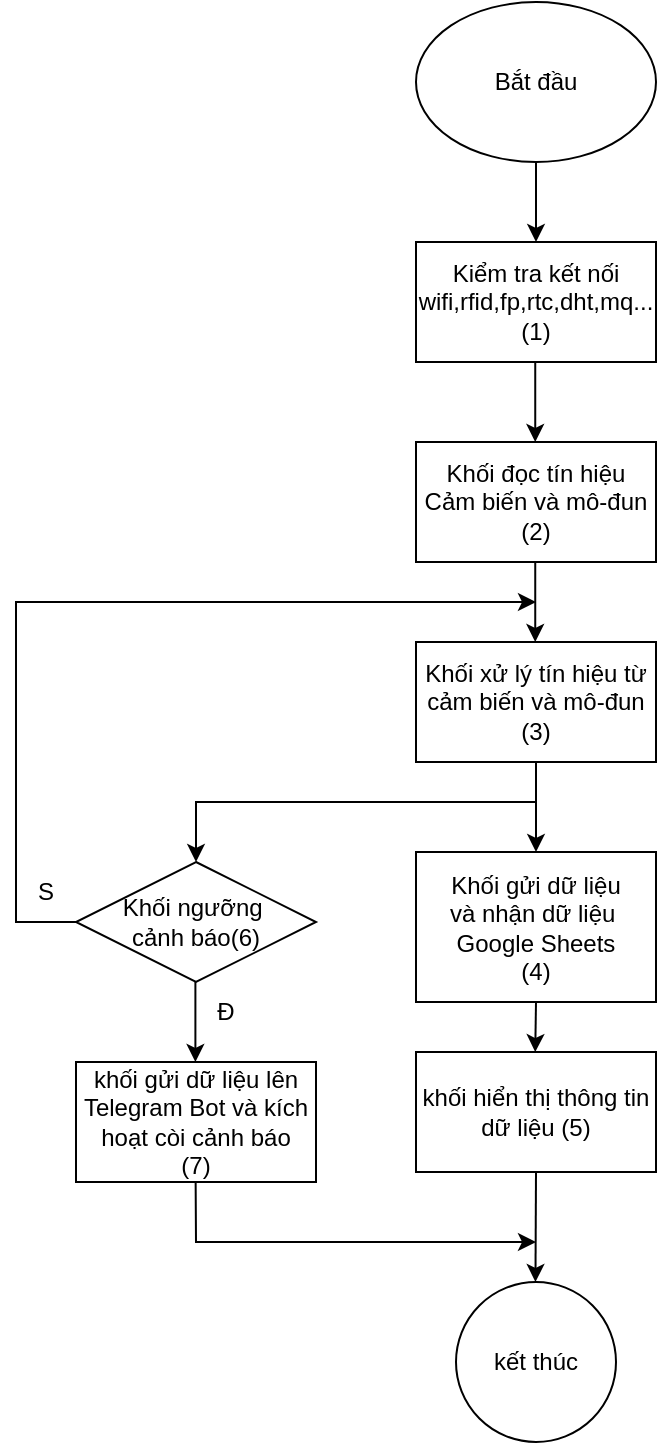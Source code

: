 <mxfile version="25.0.3" pages="7">
  <diagram name="tongquan" id="JExrfCdSvkUAWp4xznts">
    <mxGraphModel dx="1787" dy="696" grid="0" gridSize="10" guides="1" tooltips="1" connect="1" arrows="1" fold="1" page="1" pageScale="1" pageWidth="827" pageHeight="1169" math="0" shadow="0">
      <root>
        <mxCell id="0" />
        <mxCell id="1" parent="0" />
        <mxCell id="26Bi54gqAfrSEwttbNse-1" value="&lt;font style=&quot;vertical-align: inherit;&quot;&gt;&lt;font style=&quot;vertical-align: inherit;&quot;&gt;&lt;font style=&quot;vertical-align: inherit;&quot;&gt;&lt;font style=&quot;vertical-align: inherit;&quot;&gt;Bắt đầu&lt;/font&gt;&lt;/font&gt;&lt;/font&gt;&lt;/font&gt;" style="ellipse;whiteSpace=wrap;html=1;" parent="1" vertex="1">
          <mxGeometry x="323" y="27" width="120" height="80" as="geometry" />
        </mxCell>
        <mxCell id="26Bi54gqAfrSEwttbNse-3" value="" style="endArrow=classic;html=1;rounded=0;entryX=0.5;entryY=0;entryDx=0;entryDy=0;" parent="1" edge="1">
          <mxGeometry width="50" height="50" relative="1" as="geometry">
            <mxPoint x="383" y="107" as="sourcePoint" />
            <mxPoint x="383" y="147" as="targetPoint" />
          </mxGeometry>
        </mxCell>
        <mxCell id="26Bi54gqAfrSEwttbNse-6" value="Khối đọc tín hiệu Cảm biến và mô-đun&lt;div&gt;(2)&lt;/div&gt;" style="rounded=0;whiteSpace=wrap;html=1;" parent="1" vertex="1">
          <mxGeometry x="323" y="247" width="120" height="60" as="geometry" />
        </mxCell>
        <mxCell id="26Bi54gqAfrSEwttbNse-39" value="" style="edgeStyle=orthogonalEdgeStyle;rounded=0;orthogonalLoop=1;jettySize=auto;html=1;" parent="1" source="26Bi54gqAfrSEwttbNse-16" target="26Bi54gqAfrSEwttbNse-27" edge="1">
          <mxGeometry relative="1" as="geometry" />
        </mxCell>
        <mxCell id="26Bi54gqAfrSEwttbNse-16" value="Khối xử lý tín hiệu từ cảm biến và mô-đun&lt;div&gt;(3)&lt;/div&gt;" style="rounded=0;whiteSpace=wrap;html=1;" parent="1" vertex="1">
          <mxGeometry x="323" y="347" width="120" height="60" as="geometry" />
        </mxCell>
        <mxCell id="26Bi54gqAfrSEwttbNse-18" value="" style="endArrow=classic;html=1;rounded=0;entryX=0.5;entryY=0;entryDx=0;entryDy=0;" parent="1" edge="1">
          <mxGeometry width="50" height="50" relative="1" as="geometry">
            <mxPoint x="382.62" y="207" as="sourcePoint" />
            <mxPoint x="382.62" y="247" as="targetPoint" />
          </mxGeometry>
        </mxCell>
        <mxCell id="26Bi54gqAfrSEwttbNse-19" value="" style="endArrow=classic;html=1;rounded=0;entryX=0.5;entryY=0;entryDx=0;entryDy=0;" parent="1" edge="1">
          <mxGeometry width="50" height="50" relative="1" as="geometry">
            <mxPoint x="382.62" y="307" as="sourcePoint" />
            <mxPoint x="382.62" y="347" as="targetPoint" />
          </mxGeometry>
        </mxCell>
        <mxCell id="26Bi54gqAfrSEwttbNse-22" value="Khối ngưỡng&amp;nbsp;&lt;div&gt;cảnh báo(6)&lt;br&gt;&lt;/div&gt;" style="rhombus;whiteSpace=wrap;html=1;" parent="1" vertex="1">
          <mxGeometry x="153" y="457" width="120" height="60" as="geometry" />
        </mxCell>
        <mxCell id="26Bi54gqAfrSEwttbNse-27" value="Khối gửi dữ liệu&lt;div&gt;và nhận dữ liệu&lt;span style=&quot;background-color: initial;&quot;&gt;&amp;nbsp;&lt;/span&gt;&lt;div&gt;&lt;div&gt;Google Sheets&lt;div&gt;(4)&lt;/div&gt;&lt;/div&gt;&lt;/div&gt;&lt;/div&gt;" style="rounded=0;whiteSpace=wrap;html=1;" parent="1" vertex="1">
          <mxGeometry x="323" y="452" width="120" height="75" as="geometry" />
        </mxCell>
        <mxCell id="26Bi54gqAfrSEwttbNse-28" value="&lt;div&gt;khối hiển thị thông tin dữ liệu (5)&lt;/div&gt;" style="rounded=0;whiteSpace=wrap;html=1;" parent="1" vertex="1">
          <mxGeometry x="323" y="552" width="120" height="60" as="geometry" />
        </mxCell>
        <mxCell id="26Bi54gqAfrSEwttbNse-29" value="kết thúc" style="ellipse;whiteSpace=wrap;html=1;aspect=fixed;" parent="1" vertex="1">
          <mxGeometry x="343" y="667" width="80" height="80" as="geometry" />
        </mxCell>
        <mxCell id="26Bi54gqAfrSEwttbNse-30" value="" style="endArrow=classic;html=1;rounded=0;entryX=0.5;entryY=0;entryDx=0;entryDy=0;" parent="1" edge="1">
          <mxGeometry width="50" height="50" relative="1" as="geometry">
            <mxPoint x="383" y="527" as="sourcePoint" />
            <mxPoint x="382.62" y="552" as="targetPoint" />
          </mxGeometry>
        </mxCell>
        <mxCell id="26Bi54gqAfrSEwttbNse-31" value="" style="endArrow=classic;html=1;rounded=0;entryX=0.5;entryY=0;entryDx=0;entryDy=0;exitX=0.5;exitY=1;exitDx=0;exitDy=0;" parent="1" source="26Bi54gqAfrSEwttbNse-28" edge="1">
          <mxGeometry width="50" height="50" relative="1" as="geometry">
            <mxPoint x="382.73" y="627" as="sourcePoint" />
            <mxPoint x="382.73" y="667" as="targetPoint" />
          </mxGeometry>
        </mxCell>
        <mxCell id="26Bi54gqAfrSEwttbNse-32" value="khối gửi dữ liệu lên Telegram Bot và kích hoạt còi cảnh báo&lt;div&gt;(7)&lt;/div&gt;" style="rounded=0;whiteSpace=wrap;html=1;" parent="1" vertex="1">
          <mxGeometry x="153" y="557" width="120" height="60" as="geometry" />
        </mxCell>
        <mxCell id="26Bi54gqAfrSEwttbNse-33" value="" style="endArrow=classic;html=1;rounded=0;entryX=0.5;entryY=0;entryDx=0;entryDy=0;" parent="1" edge="1">
          <mxGeometry width="50" height="50" relative="1" as="geometry">
            <mxPoint x="212.7" y="517" as="sourcePoint" />
            <mxPoint x="212.7" y="557" as="targetPoint" />
          </mxGeometry>
        </mxCell>
        <mxCell id="26Bi54gqAfrSEwttbNse-40" value="" style="endArrow=classic;html=1;rounded=0;" parent="1" edge="1">
          <mxGeometry width="50" height="50" relative="1" as="geometry">
            <mxPoint x="212.82" y="617" as="sourcePoint" />
            <mxPoint x="383" y="647" as="targetPoint" />
            <Array as="points">
              <mxPoint x="213" y="647" />
              <mxPoint x="243" y="647" />
            </Array>
          </mxGeometry>
        </mxCell>
        <mxCell id="26Bi54gqAfrSEwttbNse-42" value="" style="endArrow=classic;html=1;rounded=0;entryX=0.5;entryY=0;entryDx=0;entryDy=0;" parent="1" target="26Bi54gqAfrSEwttbNse-22" edge="1">
          <mxGeometry width="50" height="50" relative="1" as="geometry">
            <mxPoint x="383" y="427" as="sourcePoint" />
            <mxPoint x="243" y="447" as="targetPoint" />
            <Array as="points">
              <mxPoint x="283" y="427" />
              <mxPoint x="213" y="427" />
            </Array>
          </mxGeometry>
        </mxCell>
        <mxCell id="26Bi54gqAfrSEwttbNse-43" value="" style="endArrow=classic;html=1;rounded=0;exitX=0;exitY=0.5;exitDx=0;exitDy=0;" parent="1" source="26Bi54gqAfrSEwttbNse-22" edge="1">
          <mxGeometry width="50" height="50" relative="1" as="geometry">
            <mxPoint x="152" y="487" as="sourcePoint" />
            <mxPoint x="383" y="327" as="targetPoint" />
            <Array as="points">
              <mxPoint x="123" y="487" />
              <mxPoint x="123" y="327" />
            </Array>
          </mxGeometry>
        </mxCell>
        <mxCell id="26Bi54gqAfrSEwttbNse-52" value="Đ" style="text;html=1;align=center;verticalAlign=middle;whiteSpace=wrap;rounded=0;" parent="1" vertex="1">
          <mxGeometry x="223" y="527" width="10" height="9" as="geometry" />
        </mxCell>
        <mxCell id="26Bi54gqAfrSEwttbNse-53" value="S" style="text;html=1;align=center;verticalAlign=middle;whiteSpace=wrap;rounded=0;" parent="1" vertex="1">
          <mxGeometry x="133" y="467" width="10" height="9" as="geometry" />
        </mxCell>
        <mxCell id="napenXpde2YsHTm1m1k8-1" value="&lt;div&gt;&lt;span style=&quot;background-color: initial;&quot;&gt;Kiểm tra kết nối&lt;/span&gt;&lt;/div&gt;&lt;div&gt;wifi,rfid,fp,rtc,dht,mq...&lt;br&gt;&lt;div&gt;(1)&lt;/div&gt;&lt;/div&gt;" style="rounded=0;whiteSpace=wrap;html=1;" parent="1" vertex="1">
          <mxGeometry x="323" y="147" width="120" height="60" as="geometry" />
        </mxCell>
      </root>
    </mxGraphModel>
  </diagram>
  <diagram id="_iLkagrflnCYtfYENouh" name="RFID+FP">
    <mxGraphModel dx="2458" dy="958" grid="0" gridSize="10" guides="1" tooltips="1" connect="1" arrows="1" fold="1" page="1" pageScale="1" pageWidth="827" pageHeight="1169" math="0" shadow="0">
      <root>
        <mxCell id="0" />
        <mxCell id="1" parent="0" />
        <mxCell id="xrNe9hst1LScx91Xyux4-98" value="&lt;font style=&quot;vertical-align: inherit;&quot;&gt;&lt;font style=&quot;vertical-align: inherit;&quot;&gt;&lt;font style=&quot;vertical-align: inherit;&quot;&gt;&lt;font style=&quot;vertical-align: inherit;&quot;&gt;Bắt đầu&lt;/font&gt;&lt;/font&gt;&lt;/font&gt;&lt;/font&gt;" style="ellipse;whiteSpace=wrap;html=1;" parent="1" vertex="1">
          <mxGeometry x="180" width="120" height="80" as="geometry" />
        </mxCell>
        <mxCell id="xrNe9hst1LScx91Xyux4-99" value="" style="endArrow=classic;html=1;rounded=0;entryX=0.5;entryY=0;entryDx=0;entryDy=0;" parent="1" edge="1">
          <mxGeometry width="50" height="50" relative="1" as="geometry">
            <mxPoint x="240" y="80" as="sourcePoint" />
            <mxPoint x="240" y="120" as="targetPoint" />
          </mxGeometry>
        </mxCell>
        <mxCell id="xrNe9hst1LScx91Xyux4-100" value="" style="endArrow=classic;html=1;rounded=0;entryX=0.5;entryY=0;entryDx=0;entryDy=0;" parent="1" edge="1">
          <mxGeometry width="50" height="50" relative="1" as="geometry">
            <mxPoint x="240" y="180" as="sourcePoint" />
            <mxPoint x="240" y="230" as="targetPoint" />
          </mxGeometry>
        </mxCell>
        <mxCell id="xrNe9hst1LScx91Xyux4-101" value="" style="endArrow=classic;html=1;rounded=0;entryX=0.5;entryY=0;entryDx=0;entryDy=0;" parent="1" edge="1">
          <mxGeometry width="50" height="50" relative="1" as="geometry">
            <mxPoint x="239.5" y="310" as="sourcePoint" />
            <mxPoint x="239.5" y="360" as="targetPoint" />
          </mxGeometry>
        </mxCell>
        <mxCell id="xrNe9hst1LScx91Xyux4-102" value="Mode&lt;div&gt;Điểm danh&lt;/div&gt;" style="rhombus;whiteSpace=wrap;html=1;" parent="1" vertex="1">
          <mxGeometry x="200" y="230" width="80" height="80" as="geometry" />
        </mxCell>
        <mxCell id="xrNe9hst1LScx91Xyux4-103" value="" style="endArrow=none;html=1;rounded=0;" parent="1" edge="1">
          <mxGeometry width="50" height="50" relative="1" as="geometry">
            <mxPoint x="160" y="360" as="sourcePoint" />
            <mxPoint x="310" y="360" as="targetPoint" />
          </mxGeometry>
        </mxCell>
        <mxCell id="xrNe9hst1LScx91Xyux4-104" value="" style="endArrow=classic;html=1;rounded=0;entryX=0.5;entryY=0;entryDx=0;entryDy=0;" parent="1" edge="1">
          <mxGeometry width="50" height="50" relative="1" as="geometry">
            <mxPoint x="310.0" y="360" as="sourcePoint" />
            <mxPoint x="310.0" y="390" as="targetPoint" />
          </mxGeometry>
        </mxCell>
        <mxCell id="xrNe9hst1LScx91Xyux4-105" value="" style="endArrow=classic;html=1;rounded=0;entryX=0.5;entryY=0;entryDx=0;entryDy=0;" parent="1" edge="1">
          <mxGeometry width="50" height="50" relative="1" as="geometry">
            <mxPoint x="159.71" y="360" as="sourcePoint" />
            <mxPoint x="159.71" y="390" as="targetPoint" />
          </mxGeometry>
        </mxCell>
        <mxCell id="xrNe9hst1LScx91Xyux4-106" value="Mode&lt;div&gt;Đăng kí&lt;/div&gt;" style="rhombus;whiteSpace=wrap;html=1;" parent="1" vertex="1">
          <mxGeometry x="480" y="230" width="80" height="80" as="geometry" />
        </mxCell>
        <mxCell id="xrNe9hst1LScx91Xyux4-107" value="" style="endArrow=classic;html=1;rounded=0;entryX=0;entryY=0.5;entryDx=0;entryDy=0;" parent="1" target="xrNe9hst1LScx91Xyux4-106" edge="1">
          <mxGeometry width="50" height="50" relative="1" as="geometry">
            <mxPoint x="280" y="270" as="sourcePoint" />
            <mxPoint x="420" y="270" as="targetPoint" />
            <Array as="points" />
          </mxGeometry>
        </mxCell>
        <mxCell id="xrNe9hst1LScx91Xyux4-108" value="" style="endArrow=classic;html=1;rounded=0;exitX=1;exitY=0.5;exitDx=0;exitDy=0;" parent="1" source="xrNe9hst1LScx91Xyux4-106" edge="1">
          <mxGeometry width="50" height="50" relative="1" as="geometry">
            <mxPoint x="680" y="270" as="sourcePoint" />
            <mxPoint x="240" y="200" as="targetPoint" />
            <Array as="points">
              <mxPoint x="600" y="270" />
              <mxPoint x="600" y="200" />
            </Array>
          </mxGeometry>
        </mxCell>
        <mxCell id="xrNe9hst1LScx91Xyux4-109" value="&lt;div&gt;(3)&lt;/div&gt;Chuyển mãng byte thành mã hex" style="rounded=0;whiteSpace=wrap;html=1;" parent="1" vertex="1">
          <mxGeometry x="100" y="530" width="120" height="60" as="geometry" />
        </mxCell>
        <mxCell id="xrNe9hst1LScx91Xyux4-110" value="" style="endArrow=classic;html=1;rounded=0;entryX=0.5;entryY=0;entryDx=0;entryDy=0;" parent="1" target="xrNe9hst1LScx91Xyux4-109" edge="1">
          <mxGeometry width="50" height="50" relative="1" as="geometry">
            <mxPoint x="160" y="490" as="sourcePoint" />
            <mxPoint x="210" y="440" as="targetPoint" />
          </mxGeometry>
        </mxCell>
        <mxCell id="xrNe9hst1LScx91Xyux4-111" value="(4)&lt;div&gt;Tạo URL và&lt;br&gt;&lt;div&gt;Gửi yêu cầu HTTP&amp;nbsp;&lt;/div&gt;&lt;/div&gt;" style="rounded=0;whiteSpace=wrap;html=1;" parent="1" vertex="1">
          <mxGeometry x="250" y="1090" width="120" height="60" as="geometry" />
        </mxCell>
        <mxCell id="xrNe9hst1LScx91Xyux4-112" value="" style="endArrow=classic;html=1;rounded=0;entryX=0.5;entryY=0;entryDx=0;entryDy=0;" parent="1" target="xrNe9hst1LScx91Xyux4-111" edge="1">
          <mxGeometry width="50" height="50" relative="1" as="geometry">
            <mxPoint x="160" y="590" as="sourcePoint" />
            <mxPoint x="210" y="540" as="targetPoint" />
            <Array as="points">
              <mxPoint x="160" y="1070" />
              <mxPoint x="310" y="1070" />
              <mxPoint x="310" y="840" />
            </Array>
          </mxGeometry>
        </mxCell>
        <mxCell id="xrNe9hst1LScx91Xyux4-113" value="" style="endArrow=classic;html=1;rounded=0;entryX=0.5;entryY=0;entryDx=0;entryDy=0;" parent="1" edge="1">
          <mxGeometry width="50" height="50" relative="1" as="geometry">
            <mxPoint x="309.66" y="1150" as="sourcePoint" />
            <mxPoint x="309.66" y="1190" as="targetPoint" />
          </mxGeometry>
        </mxCell>
        <mxCell id="xrNe9hst1LScx91Xyux4-114" value="Hiển thị thông tin lên LCD" style="rounded=0;whiteSpace=wrap;html=1;" parent="1" vertex="1">
          <mxGeometry x="250" y="1330" width="120" height="60" as="geometry" />
        </mxCell>
        <mxCell id="xrNe9hst1LScx91Xyux4-115" value="Kết thúc" style="ellipse;whiteSpace=wrap;html=1;aspect=fixed;" parent="1" vertex="1">
          <mxGeometry x="270" y="1430" width="80" height="80" as="geometry" />
        </mxCell>
        <mxCell id="xrNe9hst1LScx91Xyux4-116" value="&lt;div&gt;&lt;font style=&quot;vertical-align: inherit;&quot;&gt;(2)&lt;/font&gt;&lt;/div&gt;&lt;font style=&quot;vertical-align: inherit;&quot;&gt;Đọc tín hiệu thẻ RFID&lt;/font&gt;" style="rhombus;whiteSpace=wrap;html=1;" parent="1" vertex="1">
          <mxGeometry x="110" y="390" width="100" height="100" as="geometry" />
        </mxCell>
        <mxCell id="xrNe9hst1LScx91Xyux4-117" value="" style="endArrow=classic;html=1;rounded=0;exitX=0;exitY=0.5;exitDx=0;exitDy=0;" parent="1" source="xrNe9hst1LScx91Xyux4-116" edge="1">
          <mxGeometry width="50" height="50" relative="1" as="geometry">
            <mxPoint x="80" y="440" as="sourcePoint" />
            <mxPoint x="160" y="360" as="targetPoint" />
            <Array as="points">
              <mxPoint x="80" y="440" />
              <mxPoint x="80" y="360" />
            </Array>
          </mxGeometry>
        </mxCell>
        <mxCell id="xrNe9hst1LScx91Xyux4-118" value="&lt;div&gt;&lt;font style=&quot;vertical-align: inherit;&quot;&gt;&lt;font style=&quot;vertical-align: inherit;&quot;&gt;&lt;font style=&quot;vertical-align: inherit;&quot;&gt;(2)&lt;/font&gt;&lt;/font&gt;&lt;/font&gt;&lt;/div&gt;&lt;font style=&quot;vertical-align: inherit;&quot;&gt;&lt;font style=&quot;vertical-align: inherit;&quot;&gt;&amp;nbsp;quét&lt;/font&gt;&lt;/font&gt;&lt;div&gt;&lt;font style=&quot;vertical-align: inherit;&quot;&gt;&lt;font style=&quot;vertical-align: inherit;&quot;&gt;&amp;nbsp;vân tay&lt;/font&gt;&lt;/font&gt;&lt;/div&gt;" style="rhombus;whiteSpace=wrap;html=1;" parent="1" vertex="1">
          <mxGeometry x="260" y="390" width="100" height="100" as="geometry" />
        </mxCell>
        <mxCell id="xrNe9hst1LScx91Xyux4-119" value="" style="endArrow=classic;html=1;rounded=0;" parent="1" edge="1">
          <mxGeometry width="50" height="50" relative="1" as="geometry">
            <mxPoint x="360" y="440" as="sourcePoint" />
            <mxPoint x="310" y="360" as="targetPoint" />
            <Array as="points">
              <mxPoint x="400" y="440" />
              <mxPoint x="400" y="360" />
            </Array>
          </mxGeometry>
        </mxCell>
        <mxCell id="xrNe9hst1LScx91Xyux4-120" value="&lt;div&gt;&lt;font style=&quot;vertical-align: inherit;&quot;&gt;(3)&lt;/font&gt;&lt;/div&gt;Chuyển ảnh thành mẫu" style="rhombus;whiteSpace=wrap;html=1;" parent="1" vertex="1">
          <mxGeometry x="255" y="530" width="110" height="90" as="geometry" />
        </mxCell>
        <mxCell id="xrNe9hst1LScx91Xyux4-121" value="&lt;div&gt;&lt;font style=&quot;vertical-align: inherit;&quot;&gt;(3)&lt;/font&gt;&lt;/div&gt;Tìm kiếm&lt;div&gt;&amp;nbsp;vân tay&lt;/div&gt;" style="rhombus;whiteSpace=wrap;html=1;" parent="1" vertex="1">
          <mxGeometry x="260" y="660" width="100" height="80" as="geometry" />
        </mxCell>
        <mxCell id="xrNe9hst1LScx91Xyux4-122" value="" style="endArrow=classic;html=1;rounded=0;entryX=0.5;entryY=0;entryDx=0;entryDy=0;" parent="1" edge="1">
          <mxGeometry width="50" height="50" relative="1" as="geometry">
            <mxPoint x="309.64" y="490" as="sourcePoint" />
            <mxPoint x="309.64" y="530" as="targetPoint" />
          </mxGeometry>
        </mxCell>
        <mxCell id="xrNe9hst1LScx91Xyux4-123" value="" style="endArrow=classic;html=1;rounded=0;entryX=0.5;entryY=0;entryDx=0;entryDy=0;" parent="1" edge="1">
          <mxGeometry width="50" height="50" relative="1" as="geometry">
            <mxPoint x="309.47" y="620" as="sourcePoint" />
            <mxPoint x="309.47" y="660" as="targetPoint" />
          </mxGeometry>
        </mxCell>
        <mxCell id="xrNe9hst1LScx91Xyux4-124" value="&lt;div&gt;(3)&lt;/div&gt;Trả về ID" style="rounded=0;whiteSpace=wrap;html=1;" parent="1" vertex="1">
          <mxGeometry x="250" y="780" width="120" height="60" as="geometry" />
        </mxCell>
        <mxCell id="xrNe9hst1LScx91Xyux4-125" value="" style="endArrow=classic;html=1;rounded=0;entryX=0.5;entryY=0;entryDx=0;entryDy=0;" parent="1" edge="1">
          <mxGeometry width="50" height="50" relative="1" as="geometry">
            <mxPoint x="309.5" y="740" as="sourcePoint" />
            <mxPoint x="309.5" y="780" as="targetPoint" />
          </mxGeometry>
        </mxCell>
        <mxCell id="xrNe9hst1LScx91Xyux4-126" value="" style="endArrow=classic;html=1;rounded=0;entryX=0.5;entryY=0;entryDx=0;entryDy=0;" parent="1" edge="1">
          <mxGeometry width="50" height="50" relative="1" as="geometry">
            <mxPoint x="310" y="1290" as="sourcePoint" />
            <mxPoint x="309.5" y="1330" as="targetPoint" />
          </mxGeometry>
        </mxCell>
        <mxCell id="xrNe9hst1LScx91Xyux4-127" value="" style="endArrow=classic;html=1;rounded=0;entryX=0.5;entryY=0;entryDx=0;entryDy=0;" parent="1" edge="1">
          <mxGeometry width="50" height="50" relative="1" as="geometry">
            <mxPoint x="309.58" y="1390" as="sourcePoint" />
            <mxPoint x="309.58" y="1430" as="targetPoint" />
          </mxGeometry>
        </mxCell>
        <mxCell id="xrNe9hst1LScx91Xyux4-128" value="" style="endArrow=none;html=1;rounded=0;exitX=1;exitY=0.5;exitDx=0;exitDy=0;" parent="1" source="xrNe9hst1LScx91Xyux4-120" edge="1">
          <mxGeometry width="50" height="50" relative="1" as="geometry">
            <mxPoint x="360" y="580" as="sourcePoint" />
            <mxPoint x="400" y="440" as="targetPoint" />
            <Array as="points">
              <mxPoint x="400" y="575" />
            </Array>
          </mxGeometry>
        </mxCell>
        <mxCell id="xrNe9hst1LScx91Xyux4-129" value="" style="endArrow=none;html=1;rounded=0;" parent="1" edge="1">
          <mxGeometry width="50" height="50" relative="1" as="geometry">
            <mxPoint x="360" y="700" as="sourcePoint" />
            <mxPoint x="400" y="570" as="targetPoint" />
            <Array as="points">
              <mxPoint x="400" y="700" />
            </Array>
          </mxGeometry>
        </mxCell>
        <mxCell id="xrNe9hst1LScx91Xyux4-130" value="&lt;div&gt;(3)&lt;/div&gt;Xác thực&lt;div&gt;Admin&lt;/div&gt;" style="rhombus;whiteSpace=wrap;html=1;" parent="1" vertex="1">
          <mxGeometry x="670" y="485" width="80" height="80" as="geometry" />
        </mxCell>
        <mxCell id="xrNe9hst1LScx91Xyux4-131" value="" style="endArrow=classic;html=1;rounded=0;" parent="1" edge="1">
          <mxGeometry width="50" height="50" relative="1" as="geometry">
            <mxPoint x="519.58" y="310" as="sourcePoint" />
            <mxPoint x="520" y="330" as="targetPoint" />
          </mxGeometry>
        </mxCell>
        <mxCell id="xrNe9hst1LScx91Xyux4-132" value="&lt;div&gt;(3)&lt;/div&gt;Chuyển mãng byte thành mã hex" style="rounded=0;whiteSpace=wrap;html=1;" parent="1" vertex="1">
          <mxGeometry x="650" y="715" width="120" height="60" as="geometry" />
        </mxCell>
        <mxCell id="xrNe9hst1LScx91Xyux4-133" value="&lt;div&gt;&lt;font style=&quot;vertical-align: inherit;&quot;&gt;(2)&lt;/font&gt;&lt;/div&gt;&lt;font style=&quot;vertical-align: inherit;&quot;&gt;Đọc tín hiệu thẻ RFID&lt;/font&gt;" style="rhombus;whiteSpace=wrap;html=1;" parent="1" vertex="1">
          <mxGeometry x="660" y="345" width="100" height="100" as="geometry" />
        </mxCell>
        <mxCell id="xrNe9hst1LScx91Xyux4-134" value="" style="endArrow=classic;html=1;rounded=0;entryX=0.5;entryY=0;entryDx=0;entryDy=0;" parent="1" edge="1">
          <mxGeometry width="50" height="50" relative="1" as="geometry">
            <mxPoint x="709.57" y="445" as="sourcePoint" />
            <mxPoint x="709.57" y="485" as="targetPoint" />
          </mxGeometry>
        </mxCell>
        <mxCell id="xrNe9hst1LScx91Xyux4-135" value="Đăng kí&amp;nbsp;&lt;div&gt;thẻ mới&lt;/div&gt;" style="rhombus;whiteSpace=wrap;html=1;" parent="1" vertex="1">
          <mxGeometry x="670" y="605" width="80" height="70" as="geometry" />
        </mxCell>
        <mxCell id="xrNe9hst1LScx91Xyux4-136" value="" style="endArrow=classic;html=1;rounded=0;entryX=0.5;entryY=0;entryDx=0;entryDy=0;" parent="1" edge="1">
          <mxGeometry width="50" height="50" relative="1" as="geometry">
            <mxPoint x="709.6" y="565" as="sourcePoint" />
            <mxPoint x="709.6" y="605" as="targetPoint" />
          </mxGeometry>
        </mxCell>
        <mxCell id="xrNe9hst1LScx91Xyux4-137" value="" style="endArrow=none;html=1;rounded=0;entryX=0.5;entryY=1;entryDx=0;entryDy=0;" parent="1" target="xrNe9hst1LScx91Xyux4-132" edge="1">
          <mxGeometry width="50" height="50" relative="1" as="geometry">
            <mxPoint x="310" y="1070" as="sourcePoint" />
            <mxPoint x="360" y="820" as="targetPoint" />
            <Array as="points">
              <mxPoint x="710" y="1070" />
              <mxPoint x="710" y="870" />
            </Array>
          </mxGeometry>
        </mxCell>
        <mxCell id="xrNe9hst1LScx91Xyux4-138" value="&lt;div&gt;&lt;font style=&quot;vertical-align: inherit;&quot;&gt;&lt;font style=&quot;vertical-align: inherit;&quot;&gt;&lt;font style=&quot;vertical-align: inherit;&quot;&gt;(2)&lt;/font&gt;&lt;/font&gt;&lt;/font&gt;&lt;/div&gt;&lt;font style=&quot;vertical-align: inherit;&quot;&gt;&lt;font style=&quot;vertical-align: inherit;&quot;&gt;&amp;nbsp;quét&lt;/font&gt;&lt;/font&gt;&lt;div&gt;&lt;font style=&quot;vertical-align: inherit;&quot;&gt;&lt;font style=&quot;vertical-align: inherit;&quot;&gt;&amp;nbsp;vân tay&lt;/font&gt;&lt;/font&gt;&lt;/div&gt;" style="rhombus;whiteSpace=wrap;html=1;" parent="1" vertex="1">
          <mxGeometry x="480" y="330" width="80" height="85" as="geometry" />
        </mxCell>
        <mxCell id="xrNe9hst1LScx91Xyux4-139" value="&lt;div&gt;(3)&lt;/div&gt;Xác thực&lt;div&gt;Admin&lt;/div&gt;" style="rhombus;whiteSpace=wrap;html=1;" parent="1" vertex="1">
          <mxGeometry x="480" y="435" width="80" height="80" as="geometry" />
        </mxCell>
        <mxCell id="xrNe9hst1LScx91Xyux4-140" value="(3)&lt;div&gt;Tìm ID chưa&amp;nbsp;&lt;/div&gt;&lt;div&gt;sử dụng&lt;/div&gt;" style="rhombus;whiteSpace=wrap;html=1;" parent="1" vertex="1">
          <mxGeometry x="475" y="530" width="90" height="90" as="geometry" />
        </mxCell>
        <mxCell id="xrNe9hst1LScx91Xyux4-141" value="&lt;div&gt;&lt;font style=&quot;vertical-align: inherit;&quot;&gt;(3)&lt;/font&gt;&lt;/div&gt;Chuyển ảnh thành mẫu" style="rhombus;whiteSpace=wrap;html=1;" parent="1" vertex="1">
          <mxGeometry x="462.5" y="860" width="115" height="90" as="geometry" />
        </mxCell>
        <mxCell id="xrNe9hst1LScx91Xyux4-142" value="&lt;div&gt;&lt;font style=&quot;vertical-align: inherit;&quot;&gt;(3)&lt;/font&gt;&lt;/div&gt;Chụp ảnh&lt;div&gt;&amp;nbsp;vân tay&amp;nbsp;&lt;/div&gt;&lt;div&gt;lần1&lt;/div&gt;&lt;div&gt;&lt;br&gt;&lt;/div&gt;" style="rhombus;whiteSpace=wrap;html=1;" parent="1" vertex="1">
          <mxGeometry x="475" y="640" width="90" height="90" as="geometry" />
        </mxCell>
        <mxCell id="xrNe9hst1LScx91Xyux4-143" value="&lt;div&gt;&lt;font style=&quot;vertical-align: inherit;&quot;&gt;(3)&lt;/font&gt;&lt;/div&gt;Chụp ảnh&lt;div&gt;&amp;nbsp;vân tay&amp;nbsp;&lt;/div&gt;&lt;div&gt;lần2&lt;/div&gt;&lt;div&gt;&lt;br&gt;&lt;/div&gt;" style="rhombus;whiteSpace=wrap;html=1;" parent="1" vertex="1">
          <mxGeometry x="475" y="750" width="90" height="90" as="geometry" />
        </mxCell>
        <mxCell id="xrNe9hst1LScx91Xyux4-144" value="" style="endArrow=classic;html=1;rounded=0;entryX=0.5;entryY=0;entryDx=0;entryDy=0;" parent="1" edge="1">
          <mxGeometry width="50" height="50" relative="1" as="geometry">
            <mxPoint x="709.62" y="675" as="sourcePoint" />
            <mxPoint x="709.62" y="715" as="targetPoint" />
          </mxGeometry>
        </mxCell>
        <mxCell id="xrNe9hst1LScx91Xyux4-145" value="(4)&lt;div&gt;Xử lý phản&amp;nbsp;&lt;/div&gt;&lt;div&gt;hồi từ Google Sheets&lt;/div&gt;" style="rhombus;whiteSpace=wrap;html=1;" parent="1" vertex="1">
          <mxGeometry x="260" y="1190" width="100" height="100" as="geometry" />
        </mxCell>
        <mxCell id="xrNe9hst1LScx91Xyux4-146" value="" style="endArrow=classic;html=1;rounded=0;exitX=1;exitY=0.5;exitDx=0;exitDy=0;entryX=1;entryY=0.5;entryDx=0;entryDy=0;" parent="1" source="xrNe9hst1LScx91Xyux4-145" target="xrNe9hst1LScx91Xyux4-135" edge="1">
          <mxGeometry width="50" height="50" relative="1" as="geometry">
            <mxPoint x="570" y="640" as="sourcePoint" />
            <mxPoint x="710" y="590" as="targetPoint" />
            <Array as="points">
              <mxPoint x="790" y="1240" />
              <mxPoint x="790" y="1060" />
              <mxPoint x="790" y="800" />
              <mxPoint x="790" y="640" />
            </Array>
          </mxGeometry>
        </mxCell>
        <mxCell id="xrNe9hst1LScx91Xyux4-147" value="&lt;div&gt;(3)&lt;/div&gt;Trả về ID" style="rounded=0;whiteSpace=wrap;html=1;" parent="1" vertex="1">
          <mxGeometry x="460" y="980" width="120" height="60" as="geometry" />
        </mxCell>
        <mxCell id="xrNe9hst1LScx91Xyux4-148" value="" style="endArrow=classic;html=1;rounded=0;entryX=0.5;entryY=0;entryDx=0;entryDy=0;" parent="1" target="xrNe9hst1LScx91Xyux4-133" edge="1">
          <mxGeometry width="50" height="50" relative="1" as="geometry">
            <mxPoint x="520" y="310" as="sourcePoint" />
            <mxPoint x="740" y="310" as="targetPoint" />
            <Array as="points">
              <mxPoint x="710" y="310" />
            </Array>
          </mxGeometry>
        </mxCell>
        <mxCell id="xrNe9hst1LScx91Xyux4-149" value="" style="endArrow=classic;html=1;rounded=0;exitX=1;exitY=0.5;exitDx=0;exitDy=0;entryX=1;entryY=0.5;entryDx=0;entryDy=0;" parent="1" source="xrNe9hst1LScx91Xyux4-130" target="xrNe9hst1LScx91Xyux4-133" edge="1">
          <mxGeometry width="50" height="50" relative="1" as="geometry">
            <mxPoint x="750" y="530" as="sourcePoint" />
            <mxPoint x="800" y="485" as="targetPoint" />
            <Array as="points">
              <mxPoint x="790" y="525" />
              <mxPoint x="790" y="395" />
            </Array>
          </mxGeometry>
        </mxCell>
        <mxCell id="xrNe9hst1LScx91Xyux4-150" value="" style="endArrow=classic;html=1;rounded=0;exitX=0.5;exitY=1;exitDx=0;exitDy=0;entryX=0.5;entryY=0;entryDx=0;entryDy=0;" parent="1" source="xrNe9hst1LScx91Xyux4-138" target="xrNe9hst1LScx91Xyux4-139" edge="1">
          <mxGeometry width="50" height="50" relative="1" as="geometry">
            <mxPoint x="530" y="420" as="sourcePoint" />
            <mxPoint x="580" y="370" as="targetPoint" />
          </mxGeometry>
        </mxCell>
        <mxCell id="xrNe9hst1LScx91Xyux4-151" value="" style="endArrow=classic;html=1;rounded=0;exitX=0.5;exitY=1;exitDx=0;exitDy=0;" parent="1" source="xrNe9hst1LScx91Xyux4-139" target="xrNe9hst1LScx91Xyux4-140" edge="1">
          <mxGeometry width="50" height="50" relative="1" as="geometry">
            <mxPoint x="530" y="520" as="sourcePoint" />
            <mxPoint x="580" y="470" as="targetPoint" />
          </mxGeometry>
        </mxCell>
        <mxCell id="xrNe9hst1LScx91Xyux4-152" value="" style="endArrow=classic;html=1;rounded=0;exitX=0.5;exitY=1;exitDx=0;exitDy=0;entryX=0.5;entryY=0;entryDx=0;entryDy=0;" parent="1" source="xrNe9hst1LScx91Xyux4-140" target="xrNe9hst1LScx91Xyux4-142" edge="1">
          <mxGeometry width="50" height="50" relative="1" as="geometry">
            <mxPoint x="550" y="650" as="sourcePoint" />
            <mxPoint x="600" y="600" as="targetPoint" />
          </mxGeometry>
        </mxCell>
        <mxCell id="xrNe9hst1LScx91Xyux4-153" value="" style="endArrow=classic;html=1;rounded=0;exitX=0.5;exitY=1;exitDx=0;exitDy=0;" parent="1" source="xrNe9hst1LScx91Xyux4-142" target="xrNe9hst1LScx91Xyux4-143" edge="1">
          <mxGeometry width="50" height="50" relative="1" as="geometry">
            <mxPoint x="540" y="750" as="sourcePoint" />
            <mxPoint x="590" y="700" as="targetPoint" />
          </mxGeometry>
        </mxCell>
        <mxCell id="xrNe9hst1LScx91Xyux4-154" value="" style="endArrow=classic;html=1;rounded=0;exitX=0.5;exitY=1;exitDx=0;exitDy=0;" parent="1" source="xrNe9hst1LScx91Xyux4-143" edge="1">
          <mxGeometry width="50" height="50" relative="1" as="geometry">
            <mxPoint x="520" y="850" as="sourcePoint" />
            <mxPoint x="520" y="860" as="targetPoint" />
          </mxGeometry>
        </mxCell>
        <mxCell id="xrNe9hst1LScx91Xyux4-155" value="" style="endArrow=classic;html=1;rounded=0;entryX=0.5;entryY=0;entryDx=0;entryDy=0;" parent="1" target="xrNe9hst1LScx91Xyux4-147" edge="1">
          <mxGeometry width="50" height="50" relative="1" as="geometry">
            <mxPoint x="520" y="950" as="sourcePoint" />
            <mxPoint x="570" y="900" as="targetPoint" />
          </mxGeometry>
        </mxCell>
        <mxCell id="xrNe9hst1LScx91Xyux4-156" value="" style="endArrow=classic;html=1;rounded=0;" parent="1" edge="1">
          <mxGeometry width="50" height="50" relative="1" as="geometry">
            <mxPoint x="520" y="1040" as="sourcePoint" />
            <mxPoint x="520" y="1070" as="targetPoint" />
          </mxGeometry>
        </mxCell>
        <mxCell id="xrNe9hst1LScx91Xyux4-157" value="" style="endArrow=classic;html=1;rounded=0;exitX=1;exitY=0.5;exitDx=0;exitDy=0;entryX=1;entryY=0.5;entryDx=0;entryDy=0;" parent="1" source="xrNe9hst1LScx91Xyux4-139" target="xrNe9hst1LScx91Xyux4-138" edge="1">
          <mxGeometry width="50" height="50" relative="1" as="geometry">
            <mxPoint x="560" y="470" as="sourcePoint" />
            <mxPoint x="600" y="360" as="targetPoint" />
            <Array as="points">
              <mxPoint x="600" y="475" />
              <mxPoint x="600" y="373" />
            </Array>
          </mxGeometry>
        </mxCell>
        <mxCell id="xrNe9hst1LScx91Xyux4-158" value="" style="endArrow=classic;html=1;rounded=0;exitX=1;exitY=0.5;exitDx=0;exitDy=0;" parent="1" source="xrNe9hst1LScx91Xyux4-140" edge="1">
          <mxGeometry width="50" height="50" relative="1" as="geometry">
            <mxPoint x="560" y="580" as="sourcePoint" />
            <mxPoint x="520" y="520" as="targetPoint" />
            <Array as="points">
              <mxPoint x="590" y="575" />
              <mxPoint x="590" y="520" />
            </Array>
          </mxGeometry>
        </mxCell>
        <mxCell id="xrNe9hst1LScx91Xyux4-159" value="" style="endArrow=none;html=1;rounded=0;exitX=1;exitY=0.5;exitDx=0;exitDy=0;" parent="1" source="xrNe9hst1LScx91Xyux4-142" edge="1">
          <mxGeometry width="50" height="50" relative="1" as="geometry">
            <mxPoint x="570" y="680" as="sourcePoint" />
            <mxPoint x="590" y="570" as="targetPoint" />
            <Array as="points">
              <mxPoint x="590" y="685" />
            </Array>
          </mxGeometry>
        </mxCell>
        <mxCell id="xrNe9hst1LScx91Xyux4-160" value="" style="endArrow=none;html=1;rounded=0;exitX=1;exitY=0.5;exitDx=0;exitDy=0;" parent="1" source="xrNe9hst1LScx91Xyux4-143" edge="1">
          <mxGeometry width="50" height="50" relative="1" as="geometry">
            <mxPoint x="570" y="790" as="sourcePoint" />
            <mxPoint x="590" y="680" as="targetPoint" />
            <Array as="points">
              <mxPoint x="590" y="795" />
            </Array>
          </mxGeometry>
        </mxCell>
        <mxCell id="xrNe9hst1LScx91Xyux4-161" value="" style="endArrow=none;html=1;rounded=0;exitX=1;exitY=0.5;exitDx=0;exitDy=0;" parent="1" source="xrNe9hst1LScx91Xyux4-141" edge="1">
          <mxGeometry width="50" height="50" relative="1" as="geometry">
            <mxPoint x="540" y="850" as="sourcePoint" />
            <mxPoint x="590" y="790" as="targetPoint" />
            <Array as="points">
              <mxPoint x="590" y="905" />
            </Array>
          </mxGeometry>
        </mxCell>
        <mxCell id="xrNe9hst1LScx91Xyux4-162" value="S" style="text;html=1;align=center;verticalAlign=middle;whiteSpace=wrap;rounded=0;" parent="1" vertex="1">
          <mxGeometry x="760" y="620" width="10" height="10" as="geometry" />
        </mxCell>
        <mxCell id="xrNe9hst1LScx91Xyux4-163" value="Đ" style="text;html=1;align=center;verticalAlign=middle;whiteSpace=wrap;rounded=0;" parent="1" vertex="1">
          <mxGeometry x="245" y="335" width="10" height="10" as="geometry" />
        </mxCell>
        <mxCell id="xrNe9hst1LScx91Xyux4-164" value="Đ" style="text;html=1;align=center;verticalAlign=middle;whiteSpace=wrap;rounded=0;" parent="1" vertex="1">
          <mxGeometry x="500" y="310" width="10" height="10" as="geometry" />
        </mxCell>
        <mxCell id="xrNe9hst1LScx91Xyux4-165" value="S" style="text;html=1;align=center;verticalAlign=middle;whiteSpace=wrap;rounded=0;" parent="1" vertex="1">
          <mxGeometry x="280" y="255" width="10" height="10" as="geometry" />
        </mxCell>
        <mxCell id="xrNe9hst1LScx91Xyux4-166" value="S" style="text;html=1;align=center;verticalAlign=middle;whiteSpace=wrap;rounded=0;" parent="1" vertex="1">
          <mxGeometry x="560" y="255" width="10" height="10" as="geometry" />
        </mxCell>
        <mxCell id="xrNe9hst1LScx91Xyux4-167" value="Đ" style="text;html=1;align=center;verticalAlign=middle;whiteSpace=wrap;rounded=0;" parent="1" vertex="1">
          <mxGeometry x="720" y="325" width="10" height="10" as="geometry" />
        </mxCell>
        <mxCell id="xrNe9hst1LScx91Xyux4-168" value="Đ" style="text;html=1;align=center;verticalAlign=middle;whiteSpace=wrap;rounded=0;" parent="1" vertex="1">
          <mxGeometry x="170" y="380" width="10" height="10" as="geometry" />
        </mxCell>
        <mxCell id="xrNe9hst1LScx91Xyux4-169" value="Đ" style="text;html=1;align=center;verticalAlign=middle;whiteSpace=wrap;rounded=0;" parent="1" vertex="1">
          <mxGeometry x="320" y="380" width="10" height="10" as="geometry" />
        </mxCell>
        <mxCell id="xrNe9hst1LScx91Xyux4-170" value="Đ" style="text;html=1;align=center;verticalAlign=middle;whiteSpace=wrap;rounded=0;" parent="1" vertex="1">
          <mxGeometry x="170" y="505" width="10" height="10" as="geometry" />
        </mxCell>
        <mxCell id="xrNe9hst1LScx91Xyux4-171" value="Đ" style="text;html=1;align=center;verticalAlign=middle;whiteSpace=wrap;rounded=0;" parent="1" vertex="1">
          <mxGeometry x="320" y="505" width="10" height="10" as="geometry" />
        </mxCell>
        <mxCell id="xrNe9hst1LScx91Xyux4-172" value="Đ" style="text;html=1;align=center;verticalAlign=middle;whiteSpace=wrap;rounded=0;" parent="1" vertex="1">
          <mxGeometry x="320" y="1290" width="10" height="10" as="geometry" />
        </mxCell>
        <mxCell id="xrNe9hst1LScx91Xyux4-173" value="S" style="text;html=1;align=center;verticalAlign=middle;whiteSpace=wrap;rounded=0;" parent="1" vertex="1">
          <mxGeometry x="360" y="1220" width="10" height="10" as="geometry" />
        </mxCell>
        <mxCell id="xrNe9hst1LScx91Xyux4-174" value="Đ" style="text;html=1;align=center;verticalAlign=middle;whiteSpace=wrap;rounded=0;" parent="1" vertex="1">
          <mxGeometry x="320" y="640" width="10" height="10" as="geometry" />
        </mxCell>
        <mxCell id="xrNe9hst1LScx91Xyux4-175" value="Đ" style="text;html=1;align=center;verticalAlign=middle;whiteSpace=wrap;rounded=0;" parent="1" vertex="1">
          <mxGeometry x="320" y="750" width="10" height="10" as="geometry" />
        </mxCell>
        <mxCell id="xrNe9hst1LScx91Xyux4-176" value="S" style="text;html=1;align=center;verticalAlign=middle;whiteSpace=wrap;rounded=0;" parent="1" vertex="1">
          <mxGeometry x="370" y="425" width="10" height="10" as="geometry" />
        </mxCell>
        <mxCell id="xrNe9hst1LScx91Xyux4-177" value="S" style="text;html=1;align=center;verticalAlign=middle;whiteSpace=wrap;rounded=0;" parent="1" vertex="1">
          <mxGeometry x="365" y="555" width="10" height="10" as="geometry" />
        </mxCell>
        <mxCell id="xrNe9hst1LScx91Xyux4-178" value="S" style="text;html=1;align=center;verticalAlign=middle;whiteSpace=wrap;rounded=0;" parent="1" vertex="1">
          <mxGeometry x="360" y="680" width="10" height="10" as="geometry" />
        </mxCell>
        <mxCell id="xrNe9hst1LScx91Xyux4-179" value="Đ" style="text;html=1;align=center;verticalAlign=middle;whiteSpace=wrap;rounded=0;" parent="1" vertex="1">
          <mxGeometry x="500" y="415" width="10" height="10" as="geometry" />
        </mxCell>
        <mxCell id="xrNe9hst1LScx91Xyux4-180" value="Đ" style="text;html=1;align=center;verticalAlign=middle;whiteSpace=wrap;rounded=0;" parent="1" vertex="1">
          <mxGeometry x="500" y="515" width="10" height="10" as="geometry" />
        </mxCell>
        <mxCell id="xrNe9hst1LScx91Xyux4-181" value="Đ" style="text;html=1;align=center;verticalAlign=middle;whiteSpace=wrap;rounded=0;" parent="1" vertex="1">
          <mxGeometry x="500" y="620" width="10" height="10" as="geometry" />
        </mxCell>
        <mxCell id="xrNe9hst1LScx91Xyux4-182" value="Đ" style="text;html=1;align=center;verticalAlign=middle;whiteSpace=wrap;rounded=0;" parent="1" vertex="1">
          <mxGeometry x="500" y="730" width="10" height="10" as="geometry" />
        </mxCell>
        <mxCell id="xrNe9hst1LScx91Xyux4-183" value="Đ" style="text;html=1;align=center;verticalAlign=middle;whiteSpace=wrap;rounded=0;" parent="1" vertex="1">
          <mxGeometry x="500" y="850" width="10" height="10" as="geometry" />
        </mxCell>
        <mxCell id="xrNe9hst1LScx91Xyux4-184" value="Đ" style="text;html=1;align=center;verticalAlign=middle;whiteSpace=wrap;rounded=0;" parent="1" vertex="1">
          <mxGeometry x="500" y="950" width="10" height="10" as="geometry" />
        </mxCell>
        <mxCell id="xrNe9hst1LScx91Xyux4-185" value="S" style="text;html=1;align=center;verticalAlign=middle;whiteSpace=wrap;rounded=0;" parent="1" vertex="1">
          <mxGeometry x="577.5" y="360" width="10" height="10" as="geometry" />
        </mxCell>
        <mxCell id="xrNe9hst1LScx91Xyux4-186" value="S" style="text;html=1;align=center;verticalAlign=middle;whiteSpace=wrap;rounded=0;" parent="1" vertex="1">
          <mxGeometry x="570" y="565" width="10" height="10" as="geometry" />
        </mxCell>
        <mxCell id="xrNe9hst1LScx91Xyux4-187" value="S" style="text;html=1;align=center;verticalAlign=middle;whiteSpace=wrap;rounded=0;" parent="1" vertex="1">
          <mxGeometry x="567.5" y="670" width="10" height="10" as="geometry" />
        </mxCell>
        <mxCell id="xrNe9hst1LScx91Xyux4-188" value="S" style="text;html=1;align=center;verticalAlign=middle;whiteSpace=wrap;rounded=0;" parent="1" vertex="1">
          <mxGeometry x="565" y="780" width="10" height="10" as="geometry" />
        </mxCell>
        <mxCell id="xrNe9hst1LScx91Xyux4-189" value="S" style="text;html=1;align=center;verticalAlign=middle;whiteSpace=wrap;rounded=0;" parent="1" vertex="1">
          <mxGeometry x="575" y="890" width="10" height="10" as="geometry" />
        </mxCell>
        <mxCell id="xrNe9hst1LScx91Xyux4-190" value="Đ" style="text;html=1;align=center;verticalAlign=middle;whiteSpace=wrap;rounded=0;" parent="1" vertex="1">
          <mxGeometry x="720" y="460" width="10" height="10" as="geometry" />
        </mxCell>
        <mxCell id="xrNe9hst1LScx91Xyux4-191" value="S" style="text;html=1;align=center;verticalAlign=middle;whiteSpace=wrap;rounded=0;" parent="1" vertex="1">
          <mxGeometry x="760" y="505" width="10" height="10" as="geometry" />
        </mxCell>
        <mxCell id="xrNe9hst1LScx91Xyux4-192" value="Đ" style="text;html=1;align=center;verticalAlign=middle;whiteSpace=wrap;rounded=0;" parent="1" vertex="1">
          <mxGeometry x="720" y="580" width="10" height="10" as="geometry" />
        </mxCell>
        <mxCell id="xrNe9hst1LScx91Xyux4-193" value="Đ" style="text;html=1;align=center;verticalAlign=middle;whiteSpace=wrap;rounded=0;" parent="1" vertex="1">
          <mxGeometry x="720" y="695" width="10" height="10" as="geometry" />
        </mxCell>
        <mxCell id="xrNe9hst1LScx91Xyux4-194" value="&lt;div&gt;&lt;font style=&quot;vertical-align: inherit;&quot;&gt;&lt;font style=&quot;vertical-align: inherit;&quot;&gt;&lt;font style=&quot;vertical-align: inherit;&quot;&gt;(1)&lt;/font&gt;&lt;/font&gt;&lt;/font&gt;&lt;/div&gt;&lt;div&gt;&lt;span style=&quot;background-color: initial;&quot;&gt;Kết nối Wifi, rfid,&amp;nbsp;&lt;/span&gt;&lt;/div&gt;&lt;div&gt;&lt;font style=&quot;vertical-align: inherit;&quot;&gt;&lt;font style=&quot;vertical-align: inherit;&quot;&gt;&lt;font style=&quot;vertical-align: inherit;&quot;&gt;vân tay&lt;/font&gt;&lt;/font&gt;&lt;/font&gt;&lt;/div&gt;" style="rounded=0;whiteSpace=wrap;html=1;" parent="1" vertex="1">
          <mxGeometry x="180" y="120" width="120" height="60" as="geometry" />
        </mxCell>
      </root>
    </mxGraphModel>
  </diagram>
  <diagram id="wRbmz2VYF6oI6YL6rFon" name="FP">
    <mxGraphModel dx="2123" dy="1094" grid="0" gridSize="10" guides="1" tooltips="1" connect="1" arrows="1" fold="1" page="1" pageScale="1" pageWidth="827" pageHeight="1169" math="0" shadow="0">
      <root>
        <mxCell id="0" />
        <mxCell id="1" parent="0" />
        <mxCell id="nR4GkpPYkZCObQ_X-s-I-1" value="&lt;font style=&quot;vertical-align: inherit;&quot;&gt;&lt;font style=&quot;vertical-align: inherit;&quot;&gt;&lt;font style=&quot;vertical-align: inherit;&quot;&gt;&lt;font style=&quot;vertical-align: inherit;&quot;&gt;Bắt đầu&lt;/font&gt;&lt;/font&gt;&lt;/font&gt;&lt;/font&gt;" style="ellipse;whiteSpace=wrap;html=1;" vertex="1" parent="1">
          <mxGeometry x="183" width="120" height="80" as="geometry" />
        </mxCell>
        <mxCell id="nR4GkpPYkZCObQ_X-s-I-2" value="" style="endArrow=classic;html=1;rounded=0;entryX=0.5;entryY=0;entryDx=0;entryDy=0;" edge="1" parent="1">
          <mxGeometry width="50" height="50" relative="1" as="geometry">
            <mxPoint x="240" y="80" as="sourcePoint" />
            <mxPoint x="240" y="104" as="targetPoint" />
          </mxGeometry>
        </mxCell>
        <mxCell id="nR4GkpPYkZCObQ_X-s-I-3" value="" style="endArrow=classic;html=1;rounded=0;entryX=0.5;entryY=0;entryDx=0;entryDy=0;" edge="1" parent="1">
          <mxGeometry width="50" height="50" relative="1" as="geometry">
            <mxPoint x="240" y="164" as="sourcePoint" />
            <mxPoint x="240" y="214" as="targetPoint" />
          </mxGeometry>
        </mxCell>
        <mxCell id="nR4GkpPYkZCObQ_X-s-I-4" value="" style="endArrow=classic;html=1;rounded=0;entryX=0.5;entryY=0;entryDx=0;entryDy=0;" edge="1" parent="1" target="nR4GkpPYkZCObQ_X-s-I-21">
          <mxGeometry width="50" height="50" relative="1" as="geometry">
            <mxPoint x="239.5" y="294" as="sourcePoint" />
            <mxPoint x="239.5" y="344" as="targetPoint" />
          </mxGeometry>
        </mxCell>
        <mxCell id="nR4GkpPYkZCObQ_X-s-I-5" value="Mode&lt;div&gt;Điểm danh&lt;/div&gt;" style="rhombus;whiteSpace=wrap;html=1;" vertex="1" parent="1">
          <mxGeometry x="200" y="214" width="80" height="80" as="geometry" />
        </mxCell>
        <mxCell id="nR4GkpPYkZCObQ_X-s-I-9" value="Mode&lt;div&gt;Đăng kí&lt;/div&gt;" style="rhombus;whiteSpace=wrap;html=1;" vertex="1" parent="1">
          <mxGeometry x="480" y="214" width="80" height="80" as="geometry" />
        </mxCell>
        <mxCell id="nR4GkpPYkZCObQ_X-s-I-10" value="" style="endArrow=classic;html=1;rounded=0;entryX=0;entryY=0.5;entryDx=0;entryDy=0;" edge="1" parent="1" target="nR4GkpPYkZCObQ_X-s-I-9">
          <mxGeometry width="50" height="50" relative="1" as="geometry">
            <mxPoint x="280" y="254" as="sourcePoint" />
            <mxPoint x="420" y="254" as="targetPoint" />
            <Array as="points" />
          </mxGeometry>
        </mxCell>
        <mxCell id="nR4GkpPYkZCObQ_X-s-I-11" value="" style="endArrow=classic;html=1;rounded=0;exitX=1;exitY=0.5;exitDx=0;exitDy=0;" edge="1" parent="1" source="nR4GkpPYkZCObQ_X-s-I-9">
          <mxGeometry width="50" height="50" relative="1" as="geometry">
            <mxPoint x="680" y="254" as="sourcePoint" />
            <mxPoint x="240" y="184" as="targetPoint" />
            <Array as="points">
              <mxPoint x="600" y="254" />
              <mxPoint x="600" y="184" />
            </Array>
          </mxGeometry>
        </mxCell>
        <mxCell id="nR4GkpPYkZCObQ_X-s-I-14" value="(4)&lt;div&gt;Tạo URL và&lt;br&gt;&lt;div&gt;Gửi yêu cầu HTTP&amp;nbsp;&lt;/div&gt;&lt;/div&gt;" style="rounded=0;whiteSpace=wrap;html=1;" vertex="1" parent="1">
          <mxGeometry x="180" y="804" width="120" height="60" as="geometry" />
        </mxCell>
        <mxCell id="nR4GkpPYkZCObQ_X-s-I-16" value="" style="endArrow=classic;html=1;rounded=0;" edge="1" parent="1">
          <mxGeometry width="50" height="50" relative="1" as="geometry">
            <mxPoint x="239.66" y="864" as="sourcePoint" />
            <mxPoint x="240" y="884" as="targetPoint" />
          </mxGeometry>
        </mxCell>
        <mxCell id="nR4GkpPYkZCObQ_X-s-I-17" value="Hiển thị thông tin lên LCD" style="rounded=0;whiteSpace=wrap;html=1;" vertex="1" parent="1">
          <mxGeometry x="180" y="1004" width="120" height="60" as="geometry" />
        </mxCell>
        <mxCell id="nR4GkpPYkZCObQ_X-s-I-18" value="Kết thúc" style="ellipse;whiteSpace=wrap;html=1;aspect=fixed;" vertex="1" parent="1">
          <mxGeometry x="200" y="1084" width="80" height="80" as="geometry" />
        </mxCell>
        <mxCell id="nR4GkpPYkZCObQ_X-s-I-21" value="&lt;div&gt;&lt;font style=&quot;vertical-align: inherit;&quot;&gt;&lt;font style=&quot;vertical-align: inherit;&quot;&gt;&lt;font style=&quot;vertical-align: inherit;&quot;&gt;(2)&lt;/font&gt;&lt;/font&gt;&lt;/font&gt;&lt;/div&gt;&lt;font style=&quot;vertical-align: inherit;&quot;&gt;&lt;font style=&quot;vertical-align: inherit;&quot;&gt;&amp;nbsp;quét&lt;/font&gt;&lt;/font&gt;&lt;div&gt;&lt;font style=&quot;vertical-align: inherit;&quot;&gt;&lt;font style=&quot;vertical-align: inherit;&quot;&gt;&amp;nbsp;vân tay&lt;/font&gt;&lt;/font&gt;&lt;/div&gt;" style="rhombus;whiteSpace=wrap;html=1;" vertex="1" parent="1">
          <mxGeometry x="190" y="354" width="100" height="100" as="geometry" />
        </mxCell>
        <mxCell id="nR4GkpPYkZCObQ_X-s-I-22" value="" style="endArrow=classic;html=1;rounded=0;" edge="1" parent="1">
          <mxGeometry width="50" height="50" relative="1" as="geometry">
            <mxPoint x="290" y="404" as="sourcePoint" />
            <mxPoint x="240" y="324" as="targetPoint" />
            <Array as="points">
              <mxPoint x="330" y="404" />
              <mxPoint x="330" y="324" />
            </Array>
          </mxGeometry>
        </mxCell>
        <mxCell id="nR4GkpPYkZCObQ_X-s-I-24" value="&lt;div&gt;&lt;font style=&quot;vertical-align: inherit;&quot;&gt;(3)&lt;/font&gt;&lt;/div&gt;Tìm kiếm&lt;div&gt;&amp;nbsp;vân tay&lt;/div&gt;" style="rhombus;whiteSpace=wrap;html=1;" vertex="1" parent="1">
          <mxGeometry x="190" y="594" width="100" height="80" as="geometry" />
        </mxCell>
        <mxCell id="nR4GkpPYkZCObQ_X-s-I-25" value="" style="endArrow=classic;html=1;rounded=0;entryX=0.5;entryY=0;entryDx=0;entryDy=0;" edge="1" parent="1">
          <mxGeometry width="50" height="50" relative="1" as="geometry">
            <mxPoint x="239.64" y="454" as="sourcePoint" />
            <mxPoint x="240" y="499" as="targetPoint" />
          </mxGeometry>
        </mxCell>
        <mxCell id="nR4GkpPYkZCObQ_X-s-I-26" value="" style="endArrow=classic;html=1;rounded=0;entryX=0.5;entryY=0;entryDx=0;entryDy=0;" edge="1" parent="1">
          <mxGeometry width="50" height="50" relative="1" as="geometry">
            <mxPoint x="239.47" y="554" as="sourcePoint" />
            <mxPoint x="239.47" y="594" as="targetPoint" />
          </mxGeometry>
        </mxCell>
        <mxCell id="nR4GkpPYkZCObQ_X-s-I-27" value="&lt;div&gt;(3)&lt;/div&gt;Trả về ID" style="rounded=0;whiteSpace=wrap;html=1;" vertex="1" parent="1">
          <mxGeometry x="180" y="714" width="120" height="60" as="geometry" />
        </mxCell>
        <mxCell id="nR4GkpPYkZCObQ_X-s-I-28" value="" style="endArrow=classic;html=1;rounded=0;entryX=0.5;entryY=0;entryDx=0;entryDy=0;" edge="1" parent="1">
          <mxGeometry width="50" height="50" relative="1" as="geometry">
            <mxPoint x="239.5" y="674" as="sourcePoint" />
            <mxPoint x="239.5" y="714" as="targetPoint" />
          </mxGeometry>
        </mxCell>
        <mxCell id="nR4GkpPYkZCObQ_X-s-I-29" value="" style="endArrow=classic;html=1;rounded=0;" edge="1" parent="1">
          <mxGeometry width="50" height="50" relative="1" as="geometry">
            <mxPoint x="240" y="984" as="sourcePoint" />
            <mxPoint x="240" y="1004" as="targetPoint" />
          </mxGeometry>
        </mxCell>
        <mxCell id="nR4GkpPYkZCObQ_X-s-I-30" value="" style="endArrow=classic;html=1;rounded=0;" edge="1" parent="1">
          <mxGeometry width="50" height="50" relative="1" as="geometry">
            <mxPoint x="239.58" y="1064" as="sourcePoint" />
            <mxPoint x="240" y="1084" as="targetPoint" />
          </mxGeometry>
        </mxCell>
        <mxCell id="nR4GkpPYkZCObQ_X-s-I-32" value="" style="endArrow=none;html=1;rounded=0;" edge="1" parent="1">
          <mxGeometry width="50" height="50" relative="1" as="geometry">
            <mxPoint x="290" y="634" as="sourcePoint" />
            <mxPoint x="330" y="404" as="targetPoint" />
            <Array as="points">
              <mxPoint x="330" y="634" />
            </Array>
          </mxGeometry>
        </mxCell>
        <mxCell id="nR4GkpPYkZCObQ_X-s-I-34" value="" style="endArrow=classic;html=1;rounded=0;" edge="1" parent="1">
          <mxGeometry width="50" height="50" relative="1" as="geometry">
            <mxPoint x="519.58" y="294" as="sourcePoint" />
            <mxPoint x="520" y="314" as="targetPoint" />
          </mxGeometry>
        </mxCell>
        <mxCell id="nR4GkpPYkZCObQ_X-s-I-41" value="&lt;div&gt;&lt;font style=&quot;vertical-align: inherit;&quot;&gt;&lt;font style=&quot;vertical-align: inherit;&quot;&gt;&lt;font style=&quot;vertical-align: inherit;&quot;&gt;(2)&lt;/font&gt;&lt;/font&gt;&lt;/font&gt;&lt;/div&gt;&lt;font style=&quot;vertical-align: inherit;&quot;&gt;&lt;font style=&quot;vertical-align: inherit;&quot;&gt;&amp;nbsp;quét&lt;/font&gt;&lt;/font&gt;&lt;div&gt;&lt;font style=&quot;vertical-align: inherit;&quot;&gt;&lt;font style=&quot;vertical-align: inherit;&quot;&gt;&amp;nbsp;vân tay&lt;/font&gt;&lt;/font&gt;&lt;/div&gt;" style="rhombus;whiteSpace=wrap;html=1;" vertex="1" parent="1">
          <mxGeometry x="480" y="314" width="80" height="85" as="geometry" />
        </mxCell>
        <mxCell id="nR4GkpPYkZCObQ_X-s-I-42" value="&lt;div&gt;(3)&lt;/div&gt;Xác thực&lt;div&gt;Admin&lt;/div&gt;" style="rhombus;whiteSpace=wrap;html=1;" vertex="1" parent="1">
          <mxGeometry x="480" y="419" width="80" height="80" as="geometry" />
        </mxCell>
        <mxCell id="nR4GkpPYkZCObQ_X-s-I-43" value="(3)&lt;div&gt;Tìm ID chưa&amp;nbsp;&lt;/div&gt;&lt;div&gt;sử dụng&lt;/div&gt;" style="rhombus;whiteSpace=wrap;html=1;" vertex="1" parent="1">
          <mxGeometry x="475" y="514" width="90" height="90" as="geometry" />
        </mxCell>
        <mxCell id="nR4GkpPYkZCObQ_X-s-I-45" value="&lt;div&gt;&lt;font style=&quot;vertical-align: inherit;&quot;&gt;(3)&lt;/font&gt;&lt;/div&gt;Chụp ảnh&lt;div&gt;&amp;nbsp;vân tay&amp;nbsp;&lt;/div&gt;&lt;div&gt;lần1&lt;/div&gt;&lt;div&gt;&lt;br&gt;&lt;/div&gt;" style="rhombus;whiteSpace=wrap;html=1;" vertex="1" parent="1">
          <mxGeometry x="475" y="624" width="90" height="90" as="geometry" />
        </mxCell>
        <mxCell id="nR4GkpPYkZCObQ_X-s-I-46" value="&lt;div&gt;&lt;font style=&quot;vertical-align: inherit;&quot;&gt;(3)&lt;/font&gt;&lt;/div&gt;Chụp ảnh&lt;div&gt;&amp;nbsp;vân tay&amp;nbsp;&lt;/div&gt;&lt;div&gt;lần2&lt;/div&gt;&lt;div&gt;&lt;br&gt;&lt;/div&gt;" style="rhombus;whiteSpace=wrap;html=1;" vertex="1" parent="1">
          <mxGeometry x="475" y="734" width="90" height="90" as="geometry" />
        </mxCell>
        <mxCell id="nR4GkpPYkZCObQ_X-s-I-48" value="(4)&lt;div&gt;Xử lý phản&amp;nbsp;&lt;/div&gt;&lt;div&gt;hồi từ Google Sheets&lt;/div&gt;" style="rhombus;whiteSpace=wrap;html=1;" vertex="1" parent="1">
          <mxGeometry x="190" y="884" width="100" height="100" as="geometry" />
        </mxCell>
        <mxCell id="nR4GkpPYkZCObQ_X-s-I-50" value="&lt;div&gt;(3)&lt;/div&gt;Trả về ID" style="rounded=0;whiteSpace=wrap;html=1;" vertex="1" parent="1">
          <mxGeometry x="460" y="953" width="120" height="60" as="geometry" />
        </mxCell>
        <mxCell id="nR4GkpPYkZCObQ_X-s-I-53" value="" style="endArrow=classic;html=1;rounded=0;exitX=0.5;exitY=1;exitDx=0;exitDy=0;entryX=0.5;entryY=0;entryDx=0;entryDy=0;" edge="1" parent="1" source="nR4GkpPYkZCObQ_X-s-I-41" target="nR4GkpPYkZCObQ_X-s-I-42">
          <mxGeometry width="50" height="50" relative="1" as="geometry">
            <mxPoint x="530" y="404" as="sourcePoint" />
            <mxPoint x="580" y="354" as="targetPoint" />
          </mxGeometry>
        </mxCell>
        <mxCell id="nR4GkpPYkZCObQ_X-s-I-54" value="" style="endArrow=classic;html=1;rounded=0;exitX=0.5;exitY=1;exitDx=0;exitDy=0;" edge="1" parent="1" source="nR4GkpPYkZCObQ_X-s-I-42" target="nR4GkpPYkZCObQ_X-s-I-43">
          <mxGeometry width="50" height="50" relative="1" as="geometry">
            <mxPoint x="530" y="504" as="sourcePoint" />
            <mxPoint x="580" y="454" as="targetPoint" />
          </mxGeometry>
        </mxCell>
        <mxCell id="nR4GkpPYkZCObQ_X-s-I-55" value="" style="endArrow=classic;html=1;rounded=0;exitX=0.5;exitY=1;exitDx=0;exitDy=0;entryX=0.5;entryY=0;entryDx=0;entryDy=0;" edge="1" parent="1" source="nR4GkpPYkZCObQ_X-s-I-43" target="nR4GkpPYkZCObQ_X-s-I-45">
          <mxGeometry width="50" height="50" relative="1" as="geometry">
            <mxPoint x="550" y="634" as="sourcePoint" />
            <mxPoint x="600" y="584" as="targetPoint" />
          </mxGeometry>
        </mxCell>
        <mxCell id="nR4GkpPYkZCObQ_X-s-I-56" value="" style="endArrow=classic;html=1;rounded=0;exitX=0.5;exitY=1;exitDx=0;exitDy=0;" edge="1" parent="1" source="nR4GkpPYkZCObQ_X-s-I-45" target="nR4GkpPYkZCObQ_X-s-I-46">
          <mxGeometry width="50" height="50" relative="1" as="geometry">
            <mxPoint x="540" y="734" as="sourcePoint" />
            <mxPoint x="590" y="684" as="targetPoint" />
          </mxGeometry>
        </mxCell>
        <mxCell id="nR4GkpPYkZCObQ_X-s-I-57" value="" style="endArrow=classic;html=1;rounded=0;exitX=0.5;exitY=1;exitDx=0;exitDy=0;" edge="1" parent="1" source="nR4GkpPYkZCObQ_X-s-I-46">
          <mxGeometry width="50" height="50" relative="1" as="geometry">
            <mxPoint x="520" y="834" as="sourcePoint" />
            <mxPoint x="520" y="844" as="targetPoint" />
          </mxGeometry>
        </mxCell>
        <mxCell id="nR4GkpPYkZCObQ_X-s-I-58" value="" style="endArrow=classic;html=1;rounded=0;entryX=0.5;entryY=0;entryDx=0;entryDy=0;" edge="1" parent="1" target="nR4GkpPYkZCObQ_X-s-I-50">
          <mxGeometry width="50" height="50" relative="1" as="geometry">
            <mxPoint x="520" y="904" as="sourcePoint" />
            <mxPoint x="570" y="854" as="targetPoint" />
          </mxGeometry>
        </mxCell>
        <mxCell id="nR4GkpPYkZCObQ_X-s-I-59" value="" style="endArrow=classic;html=1;rounded=0;" edge="1" parent="1">
          <mxGeometry width="50" height="50" relative="1" as="geometry">
            <mxPoint x="520" y="1013" as="sourcePoint" />
            <mxPoint x="240" y="784" as="targetPoint" />
            <Array as="points">
              <mxPoint x="520" y="1034" />
              <mxPoint x="360" y="1034" />
              <mxPoint x="360" y="784" />
            </Array>
          </mxGeometry>
        </mxCell>
        <mxCell id="nR4GkpPYkZCObQ_X-s-I-60" value="" style="endArrow=classic;html=1;rounded=0;exitX=1;exitY=0.5;exitDx=0;exitDy=0;entryX=1;entryY=0.5;entryDx=0;entryDy=0;" edge="1" parent="1" source="nR4GkpPYkZCObQ_X-s-I-42" target="nR4GkpPYkZCObQ_X-s-I-41">
          <mxGeometry width="50" height="50" relative="1" as="geometry">
            <mxPoint x="560" y="454" as="sourcePoint" />
            <mxPoint x="600" y="344" as="targetPoint" />
            <Array as="points">
              <mxPoint x="600" y="459" />
              <mxPoint x="600" y="357" />
            </Array>
          </mxGeometry>
        </mxCell>
        <mxCell id="nR4GkpPYkZCObQ_X-s-I-61" value="" style="endArrow=classic;html=1;rounded=0;exitX=1;exitY=0.5;exitDx=0;exitDy=0;" edge="1" parent="1" source="nR4GkpPYkZCObQ_X-s-I-43">
          <mxGeometry width="50" height="50" relative="1" as="geometry">
            <mxPoint x="560" y="564" as="sourcePoint" />
            <mxPoint x="520" y="504" as="targetPoint" />
            <Array as="points">
              <mxPoint x="590" y="559" />
              <mxPoint x="590" y="504" />
            </Array>
          </mxGeometry>
        </mxCell>
        <mxCell id="nR4GkpPYkZCObQ_X-s-I-62" value="" style="endArrow=none;html=1;rounded=0;exitX=1;exitY=0.5;exitDx=0;exitDy=0;" edge="1" parent="1" source="nR4GkpPYkZCObQ_X-s-I-45">
          <mxGeometry width="50" height="50" relative="1" as="geometry">
            <mxPoint x="570" y="664" as="sourcePoint" />
            <mxPoint x="590" y="554" as="targetPoint" />
            <Array as="points">
              <mxPoint x="590" y="669" />
            </Array>
          </mxGeometry>
        </mxCell>
        <mxCell id="nR4GkpPYkZCObQ_X-s-I-63" value="" style="endArrow=none;html=1;rounded=0;exitX=1;exitY=0.5;exitDx=0;exitDy=0;" edge="1" parent="1" source="nR4GkpPYkZCObQ_X-s-I-46">
          <mxGeometry width="50" height="50" relative="1" as="geometry">
            <mxPoint x="570" y="774" as="sourcePoint" />
            <mxPoint x="590" y="664" as="targetPoint" />
            <Array as="points">
              <mxPoint x="590" y="779" />
            </Array>
          </mxGeometry>
        </mxCell>
        <mxCell id="nR4GkpPYkZCObQ_X-s-I-66" value="Đ" style="text;html=1;align=center;verticalAlign=middle;whiteSpace=wrap;rounded=0;" vertex="1" parent="1">
          <mxGeometry x="250" y="294" width="10" height="10" as="geometry" />
        </mxCell>
        <mxCell id="nR4GkpPYkZCObQ_X-s-I-67" value="Đ" style="text;html=1;align=center;verticalAlign=middle;whiteSpace=wrap;rounded=0;" vertex="1" parent="1">
          <mxGeometry x="500" y="294" width="10" height="10" as="geometry" />
        </mxCell>
        <mxCell id="nR4GkpPYkZCObQ_X-s-I-68" value="S" style="text;html=1;align=center;verticalAlign=middle;whiteSpace=wrap;rounded=0;" vertex="1" parent="1">
          <mxGeometry x="280" y="239" width="10" height="10" as="geometry" />
        </mxCell>
        <mxCell id="nR4GkpPYkZCObQ_X-s-I-69" value="S" style="text;html=1;align=center;verticalAlign=middle;whiteSpace=wrap;rounded=0;" vertex="1" parent="1">
          <mxGeometry x="560" y="239" width="10" height="10" as="geometry" />
        </mxCell>
        <mxCell id="nR4GkpPYkZCObQ_X-s-I-74" value="Đ" style="text;html=1;align=center;verticalAlign=middle;whiteSpace=wrap;rounded=0;" vertex="1" parent="1">
          <mxGeometry x="250" y="469" width="10" height="10" as="geometry" />
        </mxCell>
        <mxCell id="nR4GkpPYkZCObQ_X-s-I-75" value="Đ" style="text;html=1;align=center;verticalAlign=middle;whiteSpace=wrap;rounded=0;" vertex="1" parent="1">
          <mxGeometry x="250" y="984" width="10" height="10" as="geometry" />
        </mxCell>
        <mxCell id="nR4GkpPYkZCObQ_X-s-I-76" value="S" style="text;html=1;align=center;verticalAlign=middle;whiteSpace=wrap;rounded=0;" vertex="1" parent="1">
          <mxGeometry x="160" y="914" width="10" height="10" as="geometry" />
        </mxCell>
        <mxCell id="nR4GkpPYkZCObQ_X-s-I-77" value="Đ" style="text;html=1;align=center;verticalAlign=middle;whiteSpace=wrap;rounded=0;" vertex="1" parent="1">
          <mxGeometry x="250" y="574" width="10" height="10" as="geometry" />
        </mxCell>
        <mxCell id="nR4GkpPYkZCObQ_X-s-I-78" value="Đ" style="text;html=1;align=center;verticalAlign=middle;whiteSpace=wrap;rounded=0;" vertex="1" parent="1">
          <mxGeometry x="250" y="684" width="10" height="10" as="geometry" />
        </mxCell>
        <mxCell id="nR4GkpPYkZCObQ_X-s-I-79" value="S" style="text;html=1;align=center;verticalAlign=middle;whiteSpace=wrap;rounded=0;" vertex="1" parent="1">
          <mxGeometry x="300" y="389" width="10" height="10" as="geometry" />
        </mxCell>
        <mxCell id="nR4GkpPYkZCObQ_X-s-I-81" value="S" style="text;html=1;align=center;verticalAlign=middle;whiteSpace=wrap;rounded=0;" vertex="1" parent="1">
          <mxGeometry x="290" y="614" width="10" height="10" as="geometry" />
        </mxCell>
        <mxCell id="nR4GkpPYkZCObQ_X-s-I-82" value="Đ" style="text;html=1;align=center;verticalAlign=middle;whiteSpace=wrap;rounded=0;" vertex="1" parent="1">
          <mxGeometry x="500" y="399" width="10" height="10" as="geometry" />
        </mxCell>
        <mxCell id="nR4GkpPYkZCObQ_X-s-I-83" value="Đ" style="text;html=1;align=center;verticalAlign=middle;whiteSpace=wrap;rounded=0;" vertex="1" parent="1">
          <mxGeometry x="500" y="499" width="10" height="10" as="geometry" />
        </mxCell>
        <mxCell id="nR4GkpPYkZCObQ_X-s-I-84" value="Đ" style="text;html=1;align=center;verticalAlign=middle;whiteSpace=wrap;rounded=0;" vertex="1" parent="1">
          <mxGeometry x="500" y="604" width="10" height="10" as="geometry" />
        </mxCell>
        <mxCell id="nR4GkpPYkZCObQ_X-s-I-85" value="Đ" style="text;html=1;align=center;verticalAlign=middle;whiteSpace=wrap;rounded=0;" vertex="1" parent="1">
          <mxGeometry x="500" y="714" width="10" height="10" as="geometry" />
        </mxCell>
        <mxCell id="nR4GkpPYkZCObQ_X-s-I-86" value="Đ" style="text;html=1;align=center;verticalAlign=middle;whiteSpace=wrap;rounded=0;" vertex="1" parent="1">
          <mxGeometry x="500" y="834" width="10" height="10" as="geometry" />
        </mxCell>
        <mxCell id="nR4GkpPYkZCObQ_X-s-I-88" value="S" style="text;html=1;align=center;verticalAlign=middle;whiteSpace=wrap;rounded=0;" vertex="1" parent="1">
          <mxGeometry x="577.5" y="344" width="10" height="10" as="geometry" />
        </mxCell>
        <mxCell id="nR4GkpPYkZCObQ_X-s-I-89" value="S" style="text;html=1;align=center;verticalAlign=middle;whiteSpace=wrap;rounded=0;" vertex="1" parent="1">
          <mxGeometry x="570" y="549" width="10" height="10" as="geometry" />
        </mxCell>
        <mxCell id="nR4GkpPYkZCObQ_X-s-I-90" value="S" style="text;html=1;align=center;verticalAlign=middle;whiteSpace=wrap;rounded=0;" vertex="1" parent="1">
          <mxGeometry x="567.5" y="654" width="10" height="10" as="geometry" />
        </mxCell>
        <mxCell id="nR4GkpPYkZCObQ_X-s-I-91" value="S" style="text;html=1;align=center;verticalAlign=middle;whiteSpace=wrap;rounded=0;" vertex="1" parent="1">
          <mxGeometry x="565" y="764" width="10" height="10" as="geometry" />
        </mxCell>
        <mxCell id="nR4GkpPYkZCObQ_X-s-I-97" value="&lt;div&gt;&lt;font style=&quot;vertical-align: inherit;&quot;&gt;&lt;font style=&quot;vertical-align: inherit;&quot;&gt;&lt;font style=&quot;vertical-align: inherit;&quot;&gt;(1)&lt;/font&gt;&lt;/font&gt;&lt;/font&gt;&lt;/div&gt;&lt;div&gt;&lt;span style=&quot;background-color: initial;&quot;&gt;Kết nối Wifi,&amp;nbsp;&lt;/span&gt;&lt;/div&gt;&lt;div&gt;&lt;font style=&quot;vertical-align: inherit;&quot;&gt;&lt;font style=&quot;vertical-align: inherit;&quot;&gt;&lt;font style=&quot;vertical-align: inherit;&quot;&gt;vân tay&lt;/font&gt;&lt;/font&gt;&lt;/font&gt;&lt;/div&gt;" style="rounded=0;whiteSpace=wrap;html=1;" vertex="1" parent="1">
          <mxGeometry x="180" y="104" width="120" height="60" as="geometry" />
        </mxCell>
        <mxCell id="ZF8ElK-HyMcHRNRoLpJV-2" value="" style="endArrow=classic;html=1;rounded=0;" edge="1" parent="1">
          <mxGeometry width="50" height="50" relative="1" as="geometry">
            <mxPoint x="239.58" y="774" as="sourcePoint" />
            <mxPoint x="240" y="804" as="targetPoint" />
          </mxGeometry>
        </mxCell>
        <mxCell id="JHDnoylkahzoVsi6Ljep-3" value="" style="endArrow=classic;html=1;rounded=0;exitX=0;exitY=0.5;exitDx=0;exitDy=0;" edge="1" parent="1" source="nR4GkpPYkZCObQ_X-s-I-48">
          <mxGeometry width="50" height="50" relative="1" as="geometry">
            <mxPoint x="180" y="924" as="sourcePoint" />
            <mxPoint x="240" y="304" as="targetPoint" />
            <Array as="points">
              <mxPoint x="120" y="934" />
              <mxPoint x="120" y="304" />
            </Array>
          </mxGeometry>
        </mxCell>
        <mxCell id="vKQdNjkIGcGrOxiHPfR5-5" value="" style="endArrow=classic;html=1;rounded=0;" edge="1" parent="1">
          <mxGeometry width="50" height="50" relative="1" as="geometry">
            <mxPoint x="290" y="934" as="sourcePoint" />
            <mxPoint x="590" y="504" as="targetPoint" />
            <Array as="points">
              <mxPoint x="320" y="934" />
              <mxPoint x="320" y="1064" />
              <mxPoint x="620" y="1064" />
              <mxPoint x="620" y="504" />
            </Array>
          </mxGeometry>
        </mxCell>
        <mxCell id="vKQdNjkIGcGrOxiHPfR5-6" value="S" style="text;html=1;align=center;verticalAlign=middle;whiteSpace=wrap;rounded=0;" vertex="1" parent="1">
          <mxGeometry x="310" y="914" width="10" height="10" as="geometry" />
        </mxCell>
        <mxCell id="mEv9GiXypQDeSJK95lW4-1" value="&lt;div&gt;&lt;font style=&quot;vertical-align: inherit;&quot;&gt;(3)&lt;/font&gt;&lt;/div&gt;Chuyển ảnh&amp;nbsp;&lt;div&gt;thành mẫu&lt;/div&gt;" style="rhombus;whiteSpace=wrap;html=1;" vertex="1" parent="1">
          <mxGeometry x="200" y="482" width="80" height="80" as="geometry" />
        </mxCell>
        <mxCell id="mEv9GiXypQDeSJK95lW4-2" value="" style="endArrow=none;html=1;rounded=0;exitX=1;exitY=0.5;exitDx=0;exitDy=0;" edge="1" parent="1" source="mEv9GiXypQDeSJK95lW4-1">
          <mxGeometry width="50" height="50" relative="1" as="geometry">
            <mxPoint x="280" y="520.5" as="sourcePoint" />
            <mxPoint x="330" y="522" as="targetPoint" />
          </mxGeometry>
        </mxCell>
        <mxCell id="mEv9GiXypQDeSJK95lW4-3" value="S" style="text;html=1;align=center;verticalAlign=middle;whiteSpace=wrap;rounded=0;" vertex="1" parent="1">
          <mxGeometry x="283" y="509" width="10" height="10" as="geometry" />
        </mxCell>
        <mxCell id="mEv9GiXypQDeSJK95lW4-4" value="&lt;div&gt;&lt;font style=&quot;vertical-align: inherit;&quot;&gt;(3)&lt;/font&gt;&lt;/div&gt;Chuyển ảnh&amp;nbsp;&lt;div&gt;thành mẫu&lt;/div&gt;" style="rhombus;whiteSpace=wrap;html=1;" vertex="1" parent="1">
          <mxGeometry x="480" y="844" width="80" height="80" as="geometry" />
        </mxCell>
        <mxCell id="mEv9GiXypQDeSJK95lW4-5" value="" style="endArrow=none;html=1;rounded=0;exitX=1;exitY=0.5;exitDx=0;exitDy=0;" edge="1" parent="1" source="mEv9GiXypQDeSJK95lW4-4">
          <mxGeometry width="50" height="50" relative="1" as="geometry">
            <mxPoint x="728" y="842.5" as="sourcePoint" />
            <mxPoint x="590" y="774" as="targetPoint" />
            <Array as="points">
              <mxPoint x="590" y="884" />
            </Array>
          </mxGeometry>
        </mxCell>
        <mxCell id="mEv9GiXypQDeSJK95lW4-6" value="S" style="text;html=1;align=center;verticalAlign=middle;whiteSpace=wrap;rounded=0;" vertex="1" parent="1">
          <mxGeometry x="565" y="864" width="10" height="10" as="geometry" />
        </mxCell>
      </root>
    </mxGraphModel>
  </diagram>
  <diagram id="2tORhmZUg2oHBy-3k3UO" name="RFID">
    <mxGraphModel dx="1486" dy="766" grid="0" gridSize="10" guides="1" tooltips="1" connect="1" arrows="1" fold="1" page="1" pageScale="1" pageWidth="827" pageHeight="1169" math="0" shadow="0">
      <root>
        <mxCell id="0" />
        <mxCell id="1" parent="0" />
        <mxCell id="9qV9oLuO8p56IFbOut4W-1" value="&lt;font style=&quot;vertical-align: inherit;&quot;&gt;&lt;font style=&quot;vertical-align: inherit;&quot;&gt;&lt;font style=&quot;vertical-align: inherit;&quot;&gt;&lt;font style=&quot;vertical-align: inherit;&quot;&gt;Bắt đầu&lt;/font&gt;&lt;/font&gt;&lt;/font&gt;&lt;/font&gt;" style="ellipse;whiteSpace=wrap;html=1;" vertex="1" parent="1">
          <mxGeometry x="180" y="55" width="120" height="80" as="geometry" />
        </mxCell>
        <mxCell id="9qV9oLuO8p56IFbOut4W-2" value="" style="endArrow=classic;html=1;rounded=0;entryX=0.5;entryY=0;entryDx=0;entryDy=0;" edge="1" parent="1">
          <mxGeometry width="50" height="50" relative="1" as="geometry">
            <mxPoint x="240" y="135" as="sourcePoint" />
            <mxPoint x="240" y="175" as="targetPoint" />
          </mxGeometry>
        </mxCell>
        <mxCell id="9qV9oLuO8p56IFbOut4W-3" value="" style="endArrow=classic;html=1;rounded=0;entryX=0.5;entryY=0;entryDx=0;entryDy=0;" edge="1" parent="1">
          <mxGeometry width="50" height="50" relative="1" as="geometry">
            <mxPoint x="240" y="235" as="sourcePoint" />
            <mxPoint x="240" y="285" as="targetPoint" />
          </mxGeometry>
        </mxCell>
        <mxCell id="9qV9oLuO8p56IFbOut4W-4" value="" style="endArrow=classic;html=1;rounded=0;entryX=0.5;entryY=0;entryDx=0;entryDy=0;" edge="1" parent="1" target="9qV9oLuO8p56IFbOut4W-19">
          <mxGeometry width="50" height="50" relative="1" as="geometry">
            <mxPoint x="239.5" y="365" as="sourcePoint" />
            <mxPoint x="240" y="405" as="targetPoint" />
          </mxGeometry>
        </mxCell>
        <mxCell id="9qV9oLuO8p56IFbOut4W-5" value="Mode&lt;div&gt;Điểm danh&lt;/div&gt;" style="rhombus;whiteSpace=wrap;html=1;" vertex="1" parent="1">
          <mxGeometry x="200" y="285" width="80" height="80" as="geometry" />
        </mxCell>
        <mxCell id="9qV9oLuO8p56IFbOut4W-9" value="Mode&lt;div&gt;Đăng kí&lt;/div&gt;" style="rhombus;whiteSpace=wrap;html=1;" vertex="1" parent="1">
          <mxGeometry x="480" y="285" width="80" height="80" as="geometry" />
        </mxCell>
        <mxCell id="9qV9oLuO8p56IFbOut4W-10" value="" style="endArrow=classic;html=1;rounded=0;entryX=0;entryY=0.5;entryDx=0;entryDy=0;" edge="1" parent="1" target="9qV9oLuO8p56IFbOut4W-9">
          <mxGeometry width="50" height="50" relative="1" as="geometry">
            <mxPoint x="280" y="325" as="sourcePoint" />
            <mxPoint x="420" y="325" as="targetPoint" />
            <Array as="points" />
          </mxGeometry>
        </mxCell>
        <mxCell id="9qV9oLuO8p56IFbOut4W-11" value="" style="endArrow=classic;html=1;rounded=0;exitX=1;exitY=0.5;exitDx=0;exitDy=0;" edge="1" parent="1" source="9qV9oLuO8p56IFbOut4W-9">
          <mxGeometry width="50" height="50" relative="1" as="geometry">
            <mxPoint x="680" y="325" as="sourcePoint" />
            <mxPoint x="240" y="255" as="targetPoint" />
            <Array as="points">
              <mxPoint x="600" y="325" />
              <mxPoint x="600" y="255" />
            </Array>
          </mxGeometry>
        </mxCell>
        <mxCell id="9qV9oLuO8p56IFbOut4W-12" value="&lt;div&gt;(3)&lt;/div&gt;Chuyển mãng byte thành mã hex" style="rounded=0;whiteSpace=wrap;html=1;" vertex="1" parent="1">
          <mxGeometry x="180" y="550" width="120" height="60" as="geometry" />
        </mxCell>
        <mxCell id="9qV9oLuO8p56IFbOut4W-13" value="" style="endArrow=classic;html=1;rounded=0;entryX=0.5;entryY=0;entryDx=0;entryDy=0;" edge="1" parent="1" target="9qV9oLuO8p56IFbOut4W-12">
          <mxGeometry width="50" height="50" relative="1" as="geometry">
            <mxPoint x="240" y="510" as="sourcePoint" />
            <mxPoint x="290" y="460" as="targetPoint" />
          </mxGeometry>
        </mxCell>
        <mxCell id="9qV9oLuO8p56IFbOut4W-14" value="(4)&lt;div&gt;Tạo URL và&lt;br&gt;&lt;div&gt;Gửi yêu cầu HTTP&amp;nbsp;&lt;/div&gt;&lt;/div&gt;" style="rounded=0;whiteSpace=wrap;html=1;" vertex="1" parent="1">
          <mxGeometry x="180" y="655" width="120" height="60" as="geometry" />
        </mxCell>
        <mxCell id="9qV9oLuO8p56IFbOut4W-16" value="" style="endArrow=classic;html=1;rounded=0;entryX=0.5;entryY=0;entryDx=0;entryDy=0;" edge="1" parent="1">
          <mxGeometry width="50" height="50" relative="1" as="geometry">
            <mxPoint x="239.66" y="715" as="sourcePoint" />
            <mxPoint x="239.66" y="755" as="targetPoint" />
          </mxGeometry>
        </mxCell>
        <mxCell id="9qV9oLuO8p56IFbOut4W-17" value="Hiển thị thông tin lên LCD" style="rounded=0;whiteSpace=wrap;html=1;" vertex="1" parent="1">
          <mxGeometry x="180" y="895" width="120" height="60" as="geometry" />
        </mxCell>
        <mxCell id="9qV9oLuO8p56IFbOut4W-18" value="Kết thúc" style="ellipse;whiteSpace=wrap;html=1;aspect=fixed;" vertex="1" parent="1">
          <mxGeometry x="200" y="975" width="80" height="80" as="geometry" />
        </mxCell>
        <mxCell id="9qV9oLuO8p56IFbOut4W-19" value="&lt;div&gt;&lt;font style=&quot;vertical-align: inherit;&quot;&gt;(2)&lt;/font&gt;&lt;/div&gt;&lt;font style=&quot;vertical-align: inherit;&quot;&gt;Đọc tín hiệu thẻ RFID&lt;/font&gt;" style="rhombus;whiteSpace=wrap;html=1;" vertex="1" parent="1">
          <mxGeometry x="190" y="410" width="100" height="100" as="geometry" />
        </mxCell>
        <mxCell id="9qV9oLuO8p56IFbOut4W-20" value="" style="endArrow=classic;html=1;rounded=0;entryX=0;entryY=0.5;entryDx=0;entryDy=0;exitX=0;exitY=0.5;exitDx=0;exitDy=0;" edge="1" parent="1" source="9qV9oLuO8p56IFbOut4W-48">
          <mxGeometry width="50" height="50" relative="1" as="geometry">
            <mxPoint x="150" y="795" as="sourcePoint" />
            <mxPoint x="240" y="375" as="targetPoint" />
            <Array as="points">
              <mxPoint x="155" y="805" />
              <mxPoint x="155" y="460" />
              <mxPoint x="155" y="425" />
              <mxPoint x="155" y="375" />
            </Array>
          </mxGeometry>
        </mxCell>
        <mxCell id="9qV9oLuO8p56IFbOut4W-29" value="" style="endArrow=classic;html=1;rounded=0;entryX=0.5;entryY=0;entryDx=0;entryDy=0;" edge="1" parent="1">
          <mxGeometry width="50" height="50" relative="1" as="geometry">
            <mxPoint x="240" y="855" as="sourcePoint" />
            <mxPoint x="239.5" y="895" as="targetPoint" />
          </mxGeometry>
        </mxCell>
        <mxCell id="9qV9oLuO8p56IFbOut4W-30" value="" style="endArrow=classic;html=1;rounded=0;" edge="1" parent="1">
          <mxGeometry width="50" height="50" relative="1" as="geometry">
            <mxPoint x="239.58" y="955" as="sourcePoint" />
            <mxPoint x="240" y="975" as="targetPoint" />
          </mxGeometry>
        </mxCell>
        <mxCell id="9qV9oLuO8p56IFbOut4W-33" value="&lt;div&gt;(3)&lt;/div&gt;Xác thực&lt;div&gt;Admin&lt;/div&gt;" style="rhombus;whiteSpace=wrap;html=1;" vertex="1" parent="1">
          <mxGeometry x="480" y="550" width="80" height="80" as="geometry" />
        </mxCell>
        <mxCell id="9qV9oLuO8p56IFbOut4W-34" value="" style="endArrow=classic;html=1;rounded=0;entryX=0.5;entryY=0;entryDx=0;entryDy=0;" edge="1" parent="1" target="9qV9oLuO8p56IFbOut4W-36">
          <mxGeometry width="50" height="50" relative="1" as="geometry">
            <mxPoint x="519.58" y="365" as="sourcePoint" />
            <mxPoint x="520" y="415" as="targetPoint" />
          </mxGeometry>
        </mxCell>
        <mxCell id="9qV9oLuO8p56IFbOut4W-35" value="&lt;div&gt;(3)&lt;/div&gt;Chuyển mãng byte thành mã hex" style="rounded=0;whiteSpace=wrap;html=1;" vertex="1" parent="1">
          <mxGeometry x="460" y="780" width="120" height="60" as="geometry" />
        </mxCell>
        <mxCell id="9qV9oLuO8p56IFbOut4W-36" value="&lt;div&gt;&lt;font style=&quot;vertical-align: inherit;&quot;&gt;(2)&lt;/font&gt;&lt;/div&gt;&lt;font style=&quot;vertical-align: inherit;&quot;&gt;Đọc tín hiệu thẻ RFID&lt;/font&gt;" style="rhombus;whiteSpace=wrap;html=1;" vertex="1" parent="1">
          <mxGeometry x="470" y="410" width="100" height="100" as="geometry" />
        </mxCell>
        <mxCell id="9qV9oLuO8p56IFbOut4W-37" value="" style="endArrow=classic;html=1;rounded=0;entryX=0.5;entryY=0;entryDx=0;entryDy=0;" edge="1" parent="1">
          <mxGeometry width="50" height="50" relative="1" as="geometry">
            <mxPoint x="519.57" y="510" as="sourcePoint" />
            <mxPoint x="519.57" y="550" as="targetPoint" />
          </mxGeometry>
        </mxCell>
        <mxCell id="9qV9oLuO8p56IFbOut4W-38" value="Đăng kí&amp;nbsp;&lt;div&gt;thẻ mới&lt;/div&gt;" style="rhombus;whiteSpace=wrap;html=1;" vertex="1" parent="1">
          <mxGeometry x="480" y="670" width="80" height="70" as="geometry" />
        </mxCell>
        <mxCell id="9qV9oLuO8p56IFbOut4W-39" value="" style="endArrow=classic;html=1;rounded=0;entryX=0.5;entryY=0;entryDx=0;entryDy=0;" edge="1" parent="1">
          <mxGeometry width="50" height="50" relative="1" as="geometry">
            <mxPoint x="519.6" y="630" as="sourcePoint" />
            <mxPoint x="519.6" y="670" as="targetPoint" />
          </mxGeometry>
        </mxCell>
        <mxCell id="9qV9oLuO8p56IFbOut4W-47" value="" style="endArrow=classic;html=1;rounded=0;entryX=0.5;entryY=0;entryDx=0;entryDy=0;" edge="1" parent="1">
          <mxGeometry width="50" height="50" relative="1" as="geometry">
            <mxPoint x="519.62" y="740" as="sourcePoint" />
            <mxPoint x="519.62" y="780" as="targetPoint" />
          </mxGeometry>
        </mxCell>
        <mxCell id="9qV9oLuO8p56IFbOut4W-48" value="(4)&lt;div&gt;Xử lý phản&amp;nbsp;&lt;/div&gt;&lt;div&gt;hồi từ Google Sheets&lt;/div&gt;" style="rhombus;whiteSpace=wrap;html=1;" vertex="1" parent="1">
          <mxGeometry x="190" y="755" width="100" height="100" as="geometry" />
        </mxCell>
        <mxCell id="9qV9oLuO8p56IFbOut4W-49" value="" style="endArrow=classic;html=1;rounded=0;exitX=1;exitY=0.5;exitDx=0;exitDy=0;entryX=1;entryY=0.5;entryDx=0;entryDy=0;" edge="1" parent="1" source="9qV9oLuO8p56IFbOut4W-48" target="9qV9oLuO8p56IFbOut4W-38">
          <mxGeometry width="50" height="50" relative="1" as="geometry">
            <mxPoint x="570" y="695" as="sourcePoint" />
            <mxPoint x="710" y="645" as="targetPoint" />
            <Array as="points">
              <mxPoint x="330" y="805" />
              <mxPoint x="330" y="935" />
              <mxPoint x="600" y="935" />
              <mxPoint x="600" y="705" />
            </Array>
          </mxGeometry>
        </mxCell>
        <mxCell id="9qV9oLuO8p56IFbOut4W-65" value="S" style="text;html=1;align=center;verticalAlign=middle;whiteSpace=wrap;rounded=0;" vertex="1" parent="1">
          <mxGeometry x="570" y="685" width="10" height="10" as="geometry" />
        </mxCell>
        <mxCell id="9qV9oLuO8p56IFbOut4W-66" value="Đ" style="text;html=1;align=center;verticalAlign=middle;whiteSpace=wrap;rounded=0;" vertex="1" parent="1">
          <mxGeometry x="250" y="390" width="10" height="10" as="geometry" />
        </mxCell>
        <mxCell id="9qV9oLuO8p56IFbOut4W-68" value="S" style="text;html=1;align=center;verticalAlign=middle;whiteSpace=wrap;rounded=0;" vertex="1" parent="1">
          <mxGeometry x="280" y="310" width="10" height="10" as="geometry" />
        </mxCell>
        <mxCell id="9qV9oLuO8p56IFbOut4W-69" value="S" style="text;html=1;align=center;verticalAlign=middle;whiteSpace=wrap;rounded=0;" vertex="1" parent="1">
          <mxGeometry x="560" y="310" width="10" height="10" as="geometry" />
        </mxCell>
        <mxCell id="9qV9oLuO8p56IFbOut4W-70" value="Đ" style="text;html=1;align=center;verticalAlign=middle;whiteSpace=wrap;rounded=0;" vertex="1" parent="1">
          <mxGeometry x="530" y="390" width="10" height="10" as="geometry" />
        </mxCell>
        <mxCell id="9qV9oLuO8p56IFbOut4W-73" value="Đ" style="text;html=1;align=center;verticalAlign=middle;whiteSpace=wrap;rounded=0;" vertex="1" parent="1">
          <mxGeometry x="250" y="525" width="10" height="10" as="geometry" />
        </mxCell>
        <mxCell id="9qV9oLuO8p56IFbOut4W-75" value="Đ" style="text;html=1;align=center;verticalAlign=middle;whiteSpace=wrap;rounded=0;" vertex="1" parent="1">
          <mxGeometry x="250" y="855" width="10" height="10" as="geometry" />
        </mxCell>
        <mxCell id="9qV9oLuO8p56IFbOut4W-76" value="S" style="text;html=1;align=center;verticalAlign=middle;whiteSpace=wrap;rounded=0;" vertex="1" parent="1">
          <mxGeometry x="290" y="785" width="10" height="10" as="geometry" />
        </mxCell>
        <mxCell id="9qV9oLuO8p56IFbOut4W-93" value="Đ" style="text;html=1;align=center;verticalAlign=middle;whiteSpace=wrap;rounded=0;" vertex="1" parent="1">
          <mxGeometry x="530" y="525" width="10" height="10" as="geometry" />
        </mxCell>
        <mxCell id="9qV9oLuO8p56IFbOut4W-94" value="S" style="text;html=1;align=center;verticalAlign=middle;whiteSpace=wrap;rounded=0;" vertex="1" parent="1">
          <mxGeometry x="570" y="570" width="10" height="10" as="geometry" />
        </mxCell>
        <mxCell id="9qV9oLuO8p56IFbOut4W-95" value="Đ" style="text;html=1;align=center;verticalAlign=middle;whiteSpace=wrap;rounded=0;" vertex="1" parent="1">
          <mxGeometry x="530" y="645" width="10" height="10" as="geometry" />
        </mxCell>
        <mxCell id="9qV9oLuO8p56IFbOut4W-96" value="Đ" style="text;html=1;align=center;verticalAlign=middle;whiteSpace=wrap;rounded=0;" vertex="1" parent="1">
          <mxGeometry x="530" y="760" width="10" height="10" as="geometry" />
        </mxCell>
        <mxCell id="9qV9oLuO8p56IFbOut4W-97" value="&lt;div&gt;&lt;font style=&quot;vertical-align: inherit;&quot;&gt;&lt;font style=&quot;vertical-align: inherit;&quot;&gt;&lt;font style=&quot;vertical-align: inherit;&quot;&gt;(1)&lt;/font&gt;&lt;/font&gt;&lt;/font&gt;&lt;/div&gt;&lt;div&gt;&lt;span style=&quot;background-color: initial;&quot;&gt;Kết nối Wifi, rfid&lt;/span&gt;&lt;/div&gt;" style="rounded=0;whiteSpace=wrap;html=1;" vertex="1" parent="1">
          <mxGeometry x="180" y="175" width="120" height="60" as="geometry" />
        </mxCell>
        <mxCell id="aVTxZK4RN67Kt_iBguRG-1" value="" style="endArrow=classic;html=1;rounded=0;entryX=0.5;entryY=0;entryDx=0;entryDy=0;" edge="1" parent="1" target="9qV9oLuO8p56IFbOut4W-14">
          <mxGeometry width="50" height="50" relative="1" as="geometry">
            <mxPoint x="239.63" y="610" as="sourcePoint" />
            <mxPoint x="239.63" y="650" as="targetPoint" />
          </mxGeometry>
        </mxCell>
        <mxCell id="aVTxZK4RN67Kt_iBguRG-2" value="" style="endArrow=classic;html=1;rounded=0;exitX=0.5;exitY=1;exitDx=0;exitDy=0;" edge="1" parent="1" source="9qV9oLuO8p56IFbOut4W-35">
          <mxGeometry width="50" height="50" relative="1" as="geometry">
            <mxPoint x="364" y="865" as="sourcePoint" />
            <mxPoint x="240" y="635" as="targetPoint" />
            <Array as="points">
              <mxPoint x="520" y="865" />
              <mxPoint x="400" y="865" />
              <mxPoint x="400" y="635" />
            </Array>
          </mxGeometry>
        </mxCell>
        <mxCell id="aVTxZK4RN67Kt_iBguRG-3" value="" style="endArrow=classic;html=1;rounded=0;" edge="1" parent="1">
          <mxGeometry width="50" height="50" relative="1" as="geometry">
            <mxPoint x="600" y="465" as="sourcePoint" />
            <mxPoint x="520" y="375" as="targetPoint" />
            <Array as="points">
              <mxPoint x="600" y="375" />
            </Array>
          </mxGeometry>
        </mxCell>
        <mxCell id="aVTxZK4RN67Kt_iBguRG-4" value="" style="endArrow=classic;html=1;rounded=0;exitX=1;exitY=0.5;exitDx=0;exitDy=0;" edge="1" parent="1" source="9qV9oLuO8p56IFbOut4W-19">
          <mxGeometry width="50" height="50" relative="1" as="geometry">
            <mxPoint x="200" y="470" as="sourcePoint" />
            <mxPoint x="240" y="375" as="targetPoint" />
            <Array as="points">
              <mxPoint x="320" y="460" />
              <mxPoint x="320" y="375" />
            </Array>
          </mxGeometry>
        </mxCell>
        <mxCell id="aVTxZK4RN67Kt_iBguRG-5" value="S" style="text;html=1;align=center;verticalAlign=middle;whiteSpace=wrap;rounded=0;" vertex="1" parent="1">
          <mxGeometry x="170" y="785" width="10" height="10" as="geometry" />
        </mxCell>
        <mxCell id="Gkot3yqS_eqWQNFxwPYT-1" value="" style="endArrow=none;html=1;rounded=0;exitX=1;exitY=0.5;exitDx=0;exitDy=0;" edge="1" parent="1" source="9qV9oLuO8p56IFbOut4W-33">
          <mxGeometry width="50" height="50" relative="1" as="geometry">
            <mxPoint x="649" y="602" as="sourcePoint" />
            <mxPoint x="600" y="460" as="targetPoint" />
            <Array as="points">
              <mxPoint x="600" y="590" />
            </Array>
          </mxGeometry>
        </mxCell>
        <mxCell id="Gkot3yqS_eqWQNFxwPYT-2" value="S" style="text;html=1;align=center;verticalAlign=middle;whiteSpace=wrap;rounded=0;" vertex="1" parent="1">
          <mxGeometry x="294" y="445" width="10" height="10" as="geometry" />
        </mxCell>
        <mxCell id="Gkot3yqS_eqWQNFxwPYT-3" value="" style="endArrow=none;html=1;rounded=0;exitX=1;exitY=0.5;exitDx=0;exitDy=0;" edge="1" parent="1" source="9qV9oLuO8p56IFbOut4W-36">
          <mxGeometry width="50" height="50" relative="1" as="geometry">
            <mxPoint x="570" y="600" as="sourcePoint" />
            <mxPoint x="600" y="460" as="targetPoint" />
            <Array as="points">
              <mxPoint x="600" y="460" />
            </Array>
          </mxGeometry>
        </mxCell>
        <mxCell id="Gkot3yqS_eqWQNFxwPYT-4" value="S" style="text;html=1;align=center;verticalAlign=middle;whiteSpace=wrap;rounded=0;" vertex="1" parent="1">
          <mxGeometry x="570" y="445" width="10" height="10" as="geometry" />
        </mxCell>
      </root>
    </mxGraphModel>
  </diagram>
  <diagram id="bc0OqotHC-aU7ihhkjhs" name="DHT11+MQ135">
    <mxGraphModel dx="2458" dy="958" grid="0" gridSize="10" guides="1" tooltips="1" connect="1" arrows="1" fold="1" page="1" pageScale="1" pageWidth="827" pageHeight="1169" math="0" shadow="0">
      <root>
        <mxCell id="0" />
        <mxCell id="1" parent="0" />
        <mxCell id="FK6PUJXcjVMdFb9KHx87-1" value="&lt;font style=&quot;vertical-align: inherit;&quot;&gt;&lt;font style=&quot;vertical-align: inherit;&quot;&gt;&lt;font style=&quot;vertical-align: inherit;&quot;&gt;&lt;font style=&quot;vertical-align: inherit;&quot;&gt;Bắt đầu&lt;/font&gt;&lt;/font&gt;&lt;/font&gt;&lt;/font&gt;" style="ellipse;whiteSpace=wrap;html=1;" parent="1" vertex="1">
          <mxGeometry x="180" y="60" width="120" height="80" as="geometry" />
        </mxCell>
        <mxCell id="FK6PUJXcjVMdFb9KHx87-2" value="" style="endArrow=classic;html=1;rounded=0;entryX=0.5;entryY=0;entryDx=0;entryDy=0;" parent="1" edge="1">
          <mxGeometry width="50" height="50" relative="1" as="geometry">
            <mxPoint x="240" y="140" as="sourcePoint" />
            <mxPoint x="240" y="180" as="targetPoint" />
          </mxGeometry>
        </mxCell>
        <mxCell id="FK6PUJXcjVMdFb9KHx87-3" value="" style="endArrow=classic;html=1;rounded=0;entryX=0.5;entryY=0;entryDx=0;entryDy=0;" parent="1" edge="1">
          <mxGeometry width="50" height="50" relative="1" as="geometry">
            <mxPoint x="240" y="240" as="sourcePoint" />
            <mxPoint x="240" y="290" as="targetPoint" />
          </mxGeometry>
        </mxCell>
        <mxCell id="FK6PUJXcjVMdFb9KHx87-4" value="S" style="text;html=1;align=center;verticalAlign=middle;whiteSpace=wrap;rounded=0;" parent="1" vertex="1">
          <mxGeometry x="570" y="600" width="10" height="10" as="geometry" />
        </mxCell>
        <mxCell id="FK6PUJXcjVMdFb9KHx87-5" value="&lt;font style=&quot;vertical-align: inherit;&quot;&gt;&lt;font style=&quot;vertical-align: inherit;&quot;&gt;&lt;font style=&quot;vertical-align: inherit;&quot;&gt;&lt;font style=&quot;vertical-align: inherit;&quot;&gt;(2)&lt;/font&gt;&lt;/font&gt;&lt;/font&gt;&lt;/font&gt;&lt;div&gt;&lt;font style=&quot;vertical-align: inherit;&quot;&gt;&lt;font style=&quot;vertical-align: inherit;&quot;&gt;&lt;font style=&quot;vertical-align: inherit;&quot;&gt;&lt;font style=&quot;vertical-align: inherit;&quot;&gt;Đọc tín hiệu DHT11 và MQ135&lt;/font&gt;&lt;/font&gt;&lt;/font&gt;&lt;/font&gt;&lt;/div&gt;" style="rounded=0;whiteSpace=wrap;html=1;" parent="1" vertex="1">
          <mxGeometry x="180" y="290" width="120" height="60" as="geometry" />
        </mxCell>
        <mxCell id="FK6PUJXcjVMdFb9KHx87-6" value="" style="edgeStyle=orthogonalEdgeStyle;rounded=0;orthogonalLoop=1;jettySize=auto;html=1;" parent="1" source="FK6PUJXcjVMdFb9KHx87-7" target="FK6PUJXcjVMdFb9KHx87-5" edge="1">
          <mxGeometry relative="1" as="geometry" />
        </mxCell>
        <mxCell id="FK6PUJXcjVMdFb9KHx87-7" value="&lt;div&gt;&lt;font style=&quot;vertical-align: inherit;&quot;&gt;&lt;font style=&quot;vertical-align: inherit;&quot;&gt;&lt;font style=&quot;vertical-align: inherit;&quot;&gt;(1)&lt;/font&gt;&lt;/font&gt;&lt;/font&gt;&lt;/div&gt;&lt;font style=&quot;vertical-align: inherit;&quot;&gt;&lt;font style=&quot;vertical-align: inherit;&quot;&gt;&lt;font style=&quot;vertical-align: inherit;&quot;&gt;Kết nối Wifi, dht11,mq135&lt;/font&gt;&lt;/font&gt;&lt;/font&gt;&lt;div&gt;&lt;br&gt;&lt;/div&gt;" style="rounded=0;whiteSpace=wrap;html=1;" parent="1" vertex="1">
          <mxGeometry x="180" y="180" width="120" height="60" as="geometry" />
        </mxCell>
        <mxCell id="FK6PUJXcjVMdFb9KHx87-8" value="&lt;div&gt;&lt;font style=&quot;vertical-align: inherit;&quot;&gt;&lt;font style=&quot;vertical-align: inherit;&quot;&gt;(3)&lt;/font&gt;&lt;/font&gt;&lt;/div&gt;&lt;font style=&quot;vertical-align: inherit;&quot;&gt;&lt;font style=&quot;vertical-align: inherit;&quot;&gt;Lưu dữ liệu vào mãng và tính trung bình&lt;/font&gt;&lt;/font&gt;" style="rounded=0;whiteSpace=wrap;html=1;" parent="1" vertex="1">
          <mxGeometry x="180" y="400" width="120" height="60" as="geometry" />
        </mxCell>
        <mxCell id="FK6PUJXcjVMdFb9KHx87-9" value="" style="edgeStyle=orthogonalEdgeStyle;rounded=0;orthogonalLoop=1;jettySize=auto;html=1;" parent="1" edge="1">
          <mxGeometry relative="1" as="geometry">
            <mxPoint x="239.76" y="350" as="sourcePoint" />
            <mxPoint x="239.76" y="400" as="targetPoint" />
          </mxGeometry>
        </mxCell>
        <mxCell id="FK6PUJXcjVMdFb9KHx87-10" value="(4)&lt;div&gt;Tạo URL và&lt;br&gt;&lt;div&gt;Gửi yêu cầu HTTP&amp;nbsp;&lt;/div&gt;&lt;/div&gt;" style="rounded=0;whiteSpace=wrap;html=1;" parent="1" vertex="1">
          <mxGeometry x="180" y="510" width="120" height="60" as="geometry" />
        </mxCell>
        <mxCell id="FK6PUJXcjVMdFb9KHx87-11" value="&lt;div&gt;(6)&lt;/div&gt;40 &amp;lt; avgTemp&lt;div&gt;80 &amp;lt;&amp;nbsp;&lt;span style=&quot;background-color: initial;&quot;&gt;avgHumd&lt;/span&gt;&lt;span style=&quot;background-color: initial;&quot;&gt;&amp;nbsp;&lt;/span&gt;&lt;/div&gt;&lt;div&gt;&lt;span style=&quot;background-color: initial;&quot;&gt;300 &amp;lt; avgCo2&lt;/span&gt;&lt;/div&gt;&lt;div&gt;&lt;span style=&quot;background-color: initial;&quot;&gt;160 &amp;lt; avgSmoke&lt;/span&gt;&lt;/div&gt;&lt;div&gt;&lt;span style=&quot;background-color: initial;&quot;&gt;80 &amp;lt; avgBenzen&lt;/span&gt;&lt;/div&gt;" style="rhombus;whiteSpace=wrap;html=1;" parent="1" vertex="1">
          <mxGeometry x="400" y="540" width="160" height="160" as="geometry" />
        </mxCell>
        <mxCell id="FK6PUJXcjVMdFb9KHx87-12" value="" style="endArrow=classic;html=1;rounded=0;entryX=0.5;entryY=0;entryDx=0;entryDy=0;" parent="1" target="FK6PUJXcjVMdFb9KHx87-10" edge="1">
          <mxGeometry width="50" height="50" relative="1" as="geometry">
            <mxPoint x="240" y="460" as="sourcePoint" />
            <mxPoint x="290" y="410" as="targetPoint" />
          </mxGeometry>
        </mxCell>
        <mxCell id="FK6PUJXcjVMdFb9KHx87-13" value="" style="endArrow=classic;html=1;rounded=0;entryX=0.5;entryY=0;entryDx=0;entryDy=0;" parent="1" target="FK6PUJXcjVMdFb9KHx87-11" edge="1">
          <mxGeometry width="50" height="50" relative="1" as="geometry">
            <mxPoint x="240" y="480" as="sourcePoint" />
            <mxPoint x="610" y="410" as="targetPoint" />
            <Array as="points">
              <mxPoint x="480" y="480" />
            </Array>
          </mxGeometry>
        </mxCell>
        <mxCell id="FK6PUJXcjVMdFb9KHx87-14" value="" style="endArrow=classic;html=1;rounded=0;" parent="1" edge="1">
          <mxGeometry width="50" height="50" relative="1" as="geometry">
            <mxPoint x="479.66" y="700" as="sourcePoint" />
            <mxPoint x="479.66" y="740" as="targetPoint" />
          </mxGeometry>
        </mxCell>
        <mxCell id="FK6PUJXcjVMdFb9KHx87-15" value="" style="endArrow=classic;html=1;rounded=0;entryX=0.5;entryY=0;entryDx=0;entryDy=0;" parent="1" edge="1">
          <mxGeometry width="50" height="50" relative="1" as="geometry">
            <mxPoint x="239.66" y="570" as="sourcePoint" />
            <mxPoint x="239.66" y="610" as="targetPoint" />
          </mxGeometry>
        </mxCell>
        <mxCell id="FK6PUJXcjVMdFb9KHx87-16" value="&lt;div&gt;(5)&lt;/div&gt;Hiển thị thông&amp;nbsp;&lt;div&gt;tin lên LCD&lt;/div&gt;" style="rounded=0;whiteSpace=wrap;html=1;" parent="1" vertex="1">
          <mxGeometry x="180" y="740" width="120" height="60" as="geometry" />
        </mxCell>
        <mxCell id="FK6PUJXcjVMdFb9KHx87-17" value="Kết thúc" style="ellipse;whiteSpace=wrap;html=1;aspect=fixed;" parent="1" vertex="1">
          <mxGeometry x="200" y="850" width="80" height="80" as="geometry" />
        </mxCell>
        <mxCell id="FK6PUJXcjVMdFb9KHx87-18" value="" style="endArrow=classic;html=1;rounded=0;entryX=0.5;entryY=0;entryDx=0;entryDy=0;exitX=0.5;exitY=1;exitDx=0;exitDy=0;" parent="1" source="FK6PUJXcjVMdFb9KHx87-23" edge="1">
          <mxGeometry width="50" height="50" relative="1" as="geometry">
            <mxPoint x="240.25" y="700" as="sourcePoint" />
            <mxPoint x="239.75" y="740" as="targetPoint" />
          </mxGeometry>
        </mxCell>
        <mxCell id="FK6PUJXcjVMdFb9KHx87-19" value="" style="endArrow=classic;html=1;rounded=0;entryX=0.5;entryY=0;entryDx=0;entryDy=0;exitX=0.5;exitY=1;exitDx=0;exitDy=0;" parent="1" source="FK6PUJXcjVMdFb9KHx87-16" edge="1">
          <mxGeometry width="50" height="50" relative="1" as="geometry">
            <mxPoint x="239.58" y="810" as="sourcePoint" />
            <mxPoint x="239.58" y="850" as="targetPoint" />
          </mxGeometry>
        </mxCell>
        <mxCell id="FK6PUJXcjVMdFb9KHx87-20" value="&lt;div&gt;(7)&lt;/div&gt;Gửi dữ liệu lên Telegram Bot và kích hoạt còi cảnh báo" style="rounded=0;whiteSpace=wrap;html=1;" parent="1" vertex="1">
          <mxGeometry x="420" y="740" width="120" height="60" as="geometry" />
        </mxCell>
        <mxCell id="FK6PUJXcjVMdFb9KHx87-21" value="" style="endArrow=classic;html=1;rounded=0;" parent="1" edge="1">
          <mxGeometry width="50" height="50" relative="1" as="geometry">
            <mxPoint x="560" y="620" as="sourcePoint" />
            <mxPoint x="240" y="370" as="targetPoint" />
            <Array as="points">
              <mxPoint x="600" y="620" />
              <mxPoint x="600" y="370" />
            </Array>
          </mxGeometry>
        </mxCell>
        <mxCell id="FK6PUJXcjVMdFb9KHx87-22" value="" style="endArrow=classic;html=1;rounded=0;exitX=0.5;exitY=1;exitDx=0;exitDy=0;" parent="1" source="FK6PUJXcjVMdFb9KHx87-20" edge="1">
          <mxGeometry width="50" height="50" relative="1" as="geometry">
            <mxPoint x="480" y="810" as="sourcePoint" />
            <mxPoint x="240" y="830" as="targetPoint" />
            <Array as="points">
              <mxPoint x="480" y="830" />
            </Array>
          </mxGeometry>
        </mxCell>
        <mxCell id="FK6PUJXcjVMdFb9KHx87-23" value="(4)&lt;div&gt;&lt;span style=&quot;background-color: initial;&quot;&gt;Phản&amp;nbsp;&lt;/span&gt;&lt;span style=&quot;background-color: initial;&quot;&gt;hồi từ&lt;/span&gt;&lt;/div&gt;&lt;div&gt;&lt;span style=&quot;background-color: initial;&quot;&gt;&amp;nbsp;Google Sheets&lt;/span&gt;&lt;/div&gt;" style="rounded=0;whiteSpace=wrap;html=1;" parent="1" vertex="1">
          <mxGeometry x="180" y="610" width="120" height="60" as="geometry" />
        </mxCell>
        <mxCell id="FK6PUJXcjVMdFb9KHx87-24" value="Đ" style="text;html=1;align=center;verticalAlign=middle;whiteSpace=wrap;rounded=0;" parent="1" vertex="1">
          <mxGeometry x="490" y="710" width="10" height="10" as="geometry" />
        </mxCell>
      </root>
    </mxGraphModel>
  </diagram>
  <diagram id="8bMuSblbrT0l5UTbKnZw" name="RTC DS3231">
    <mxGraphModel dx="1992" dy="695" grid="0" gridSize="10" guides="1" tooltips="1" connect="1" arrows="1" fold="1" page="1" pageScale="1" pageWidth="827" pageHeight="1169" math="0" shadow="0">
      <root>
        <mxCell id="0" />
        <mxCell id="1" parent="0" />
        <mxCell id="Nt0JRrmRuGYa6YSUHpR7-1" value="&lt;font style=&quot;vertical-align: inherit;&quot;&gt;&lt;font style=&quot;vertical-align: inherit;&quot;&gt;&lt;font style=&quot;vertical-align: inherit;&quot;&gt;&lt;font style=&quot;vertical-align: inherit;&quot;&gt;Bắt đầu&lt;/font&gt;&lt;/font&gt;&lt;/font&gt;&lt;/font&gt;" style="ellipse;whiteSpace=wrap;html=1;" parent="1" vertex="1">
          <mxGeometry x="173" y="48" width="120" height="80" as="geometry" />
        </mxCell>
        <mxCell id="Nt0JRrmRuGYa6YSUHpR7-2" value="" style="endArrow=classic;html=1;rounded=0;entryX=0.5;entryY=0;entryDx=0;entryDy=0;" parent="1" source="Nt0JRrmRuGYa6YSUHpR7-6" edge="1">
          <mxGeometry width="50" height="50" relative="1" as="geometry">
            <mxPoint x="233" y="128" as="sourcePoint" />
            <mxPoint x="233" y="168" as="targetPoint" />
          </mxGeometry>
        </mxCell>
        <mxCell id="Nt0JRrmRuGYa6YSUHpR7-3" value="" style="endArrow=classic;html=1;rounded=0;" parent="1" edge="1">
          <mxGeometry width="50" height="50" relative="1" as="geometry">
            <mxPoint x="232.71" y="208" as="sourcePoint" />
            <mxPoint x="233" y="238" as="targetPoint" />
          </mxGeometry>
        </mxCell>
        <mxCell id="Nt0JRrmRuGYa6YSUHpR7-4" value="&lt;font style=&quot;vertical-align: inherit;&quot;&gt;&lt;font style=&quot;vertical-align: inherit;&quot;&gt;&lt;font style=&quot;vertical-align: inherit;&quot;&gt;&lt;font style=&quot;vertical-align: inherit;&quot;&gt;(2)&lt;/font&gt;&lt;/font&gt;&lt;/font&gt;&lt;/font&gt;&lt;div&gt;&lt;font style=&quot;vertical-align: inherit;&quot;&gt;&lt;font style=&quot;vertical-align: inherit;&quot;&gt;&lt;font style=&quot;vertical-align: inherit;&quot;&gt;&lt;font style=&quot;vertical-align: inherit;&quot;&gt;Đọc tín hiệu DS3231&lt;/font&gt;&lt;/font&gt;&lt;/font&gt;&lt;/font&gt;&lt;/div&gt;" style="rounded=0;whiteSpace=wrap;html=1;" parent="1" vertex="1">
          <mxGeometry x="173" y="238" width="120" height="60" as="geometry" />
        </mxCell>
        <mxCell id="Nt0JRrmRuGYa6YSUHpR7-7" value="&lt;div&gt;&lt;font style=&quot;vertical-align: inherit;&quot;&gt;&lt;font style=&quot;vertical-align: inherit;&quot;&gt;(3)&lt;/font&gt;&lt;/font&gt;&lt;/div&gt;&lt;font style=&quot;vertical-align: inherit;&quot;&gt;&lt;font style=&quot;vertical-align: inherit;&quot;&gt;Lấy thời gian hiện tại(A)&lt;/font&gt;&lt;/font&gt;" style="rounded=0;whiteSpace=wrap;html=1;" parent="1" vertex="1">
          <mxGeometry x="173" y="348" width="120" height="60" as="geometry" />
        </mxCell>
        <mxCell id="Nt0JRrmRuGYa6YSUHpR7-8" value="" style="edgeStyle=orthogonalEdgeStyle;rounded=0;orthogonalLoop=1;jettySize=auto;html=1;" parent="1" edge="1">
          <mxGeometry relative="1" as="geometry">
            <mxPoint x="232.71" y="298" as="sourcePoint" />
            <mxPoint x="232.71" y="348" as="targetPoint" />
          </mxGeometry>
        </mxCell>
        <mxCell id="Nt0JRrmRuGYa6YSUHpR7-9" value="(4)&lt;div&gt;Tạo URL và&lt;br&gt;&lt;div&gt;Gửi yêu cầu HTTP&amp;nbsp;&lt;/div&gt;&lt;/div&gt;" style="rounded=0;whiteSpace=wrap;html=1;" parent="1" vertex="1">
          <mxGeometry x="173" y="578" width="120" height="60" as="geometry" />
        </mxCell>
        <mxCell id="Nt0JRrmRuGYa6YSUHpR7-10" value="" style="endArrow=classic;html=1;rounded=0;entryX=0.5;entryY=0;entryDx=0;entryDy=0;" parent="1" edge="1">
          <mxGeometry width="50" height="50" relative="1" as="geometry">
            <mxPoint x="233.05" y="638" as="sourcePoint" />
            <mxPoint x="232.71" y="668" as="targetPoint" />
          </mxGeometry>
        </mxCell>
        <mxCell id="Nt0JRrmRuGYa6YSUHpR7-11" value="&lt;div&gt;(5,7)&lt;/div&gt;Hiển thị thông&amp;nbsp;&lt;div&gt;tin lên LCD.&lt;/div&gt;&lt;div&gt;Gửi dữ liệu lên Telegram Bot và kích hoạt còi cảnh báo&lt;/div&gt;" style="rounded=0;whiteSpace=wrap;html=1;" parent="1" vertex="1">
          <mxGeometry x="153" y="1058" width="160" height="91" as="geometry" />
        </mxCell>
        <mxCell id="Nt0JRrmRuGYa6YSUHpR7-12" value="Kết thúc" style="ellipse;whiteSpace=wrap;html=1;aspect=fixed;" parent="1" vertex="1">
          <mxGeometry x="193" y="1178" width="80" height="80" as="geometry" />
        </mxCell>
        <mxCell id="Nt0JRrmRuGYa6YSUHpR7-13" value="(4)&lt;br&gt;&lt;div&gt;&lt;span style=&quot;background-color: initial;&quot;&gt;Nhận dữ liệu&amp;nbsp;&lt;/span&gt;&lt;/div&gt;&lt;div&gt;&lt;span style=&quot;background-color: initial;&quot;&gt;phản&amp;nbsp;&lt;/span&gt;&lt;span style=&quot;background-color: initial;&quot;&gt;hồi từ&lt;/span&gt;&lt;/div&gt;&lt;div&gt;&lt;span style=&quot;background-color: initial;&quot;&gt;&amp;nbsp;Google Sheets&lt;/span&gt;&lt;/div&gt;" style="rounded=0;whiteSpace=wrap;html=1;" parent="1" vertex="1">
          <mxGeometry x="173" y="668" width="120" height="60" as="geometry" />
        </mxCell>
        <mxCell id="Nt0JRrmRuGYa6YSUHpR7-14" value="Đ" style="text;html=1;align=center;verticalAlign=middle;whiteSpace=wrap;rounded=0;" parent="1" vertex="1">
          <mxGeometry x="243" y="1038" width="10" height="10" as="geometry" />
        </mxCell>
        <mxCell id="Nt0JRrmRuGYa6YSUHpR7-15" value="&lt;div&gt;(3)&lt;/div&gt;7h30&amp;lt;A&amp;lt;7h45&lt;div&gt;14h30&amp;lt;A&amp;lt;14h45&lt;/div&gt;&lt;div&gt;17h30&amp;lt;A&amp;lt;18h&lt;/div&gt;" style="rhombus;whiteSpace=wrap;html=1;" parent="1" vertex="1">
          <mxGeometry x="163" y="438" width="140" height="110" as="geometry" />
        </mxCell>
        <mxCell id="Nt0JRrmRuGYa6YSUHpR7-16" value="" style="endArrow=classic;html=1;rounded=0;entryX=0.5;entryY=0;entryDx=0;entryDy=0;" parent="1" edge="1">
          <mxGeometry width="50" height="50" relative="1" as="geometry">
            <mxPoint x="232.83" y="408" as="sourcePoint" />
            <mxPoint x="232.83" y="438" as="targetPoint" />
          </mxGeometry>
        </mxCell>
        <mxCell id="Nt0JRrmRuGYa6YSUHpR7-17" value="" style="endArrow=classic;html=1;rounded=0;exitX=1;exitY=0.5;exitDx=0;exitDy=0;" parent="1" source="Nt0JRrmRuGYa6YSUHpR7-15" edge="1">
          <mxGeometry width="50" height="50" relative="1" as="geometry">
            <mxPoint x="303" y="503" as="sourcePoint" />
            <mxPoint x="233" y="318" as="targetPoint" />
            <Array as="points">
              <mxPoint x="343" y="493" />
              <mxPoint x="343" y="318" />
            </Array>
          </mxGeometry>
        </mxCell>
        <mxCell id="Nt0JRrmRuGYa6YSUHpR7-18" value="S" style="text;html=1;align=center;verticalAlign=middle;whiteSpace=wrap;rounded=0;" parent="1" vertex="1">
          <mxGeometry x="313" y="478" width="10" height="9" as="geometry" />
        </mxCell>
        <mxCell id="Nt0JRrmRuGYa6YSUHpR7-19" value="" style="endArrow=classic;html=1;rounded=0;entryX=0.5;entryY=0;entryDx=0;entryDy=0;" parent="1" edge="1">
          <mxGeometry width="50" height="50" relative="1" as="geometry">
            <mxPoint x="233.07" y="548" as="sourcePoint" />
            <mxPoint x="232.83" y="578" as="targetPoint" />
          </mxGeometry>
        </mxCell>
        <mxCell id="Nt0JRrmRuGYa6YSUHpR7-20" value="&lt;div&gt;(4)&lt;/div&gt;&lt;div&gt;Phân tích&amp;nbsp;&lt;/div&gt;&lt;div&gt;chuỗi JSON&lt;/div&gt;" style="rounded=0;whiteSpace=wrap;html=1;" parent="1" vertex="1">
          <mxGeometry x="173" y="758" width="120" height="60" as="geometry" />
        </mxCell>
        <mxCell id="Nt0JRrmRuGYa6YSUHpR7-21" value="&lt;div&gt;(4)&lt;/div&gt;Lưu thông tin&amp;nbsp;&lt;div&gt;vào mãng&lt;/div&gt;" style="rounded=0;whiteSpace=wrap;html=1;" parent="1" vertex="1">
          <mxGeometry x="173" y="858" width="120" height="60" as="geometry" />
        </mxCell>
        <mxCell id="Nt0JRrmRuGYa6YSUHpR7-22" value="&lt;div&gt;(6)&lt;/div&gt;Học Sinh &amp;gt; 1" style="rhombus;whiteSpace=wrap;html=1;" parent="1" vertex="1">
          <mxGeometry x="183" y="948" width="100" height="80" as="geometry" />
        </mxCell>
        <mxCell id="Nt0JRrmRuGYa6YSUHpR7-23" value="" style="endArrow=classic;html=1;rounded=0;entryX=0.5;entryY=0;entryDx=0;entryDy=0;" parent="1" edge="1">
          <mxGeometry width="50" height="50" relative="1" as="geometry">
            <mxPoint x="233.3" y="728" as="sourcePoint" />
            <mxPoint x="232.71" y="758" as="targetPoint" />
          </mxGeometry>
        </mxCell>
        <mxCell id="Nt0JRrmRuGYa6YSUHpR7-24" value="" style="endArrow=classic;html=1;rounded=0;" parent="1" edge="1">
          <mxGeometry width="50" height="50" relative="1" as="geometry">
            <mxPoint x="233.05" y="818" as="sourcePoint" />
            <mxPoint x="233" y="858" as="targetPoint" />
          </mxGeometry>
        </mxCell>
        <mxCell id="Nt0JRrmRuGYa6YSUHpR7-25" value="" style="endArrow=classic;html=1;rounded=0;entryX=0.5;entryY=0;entryDx=0;entryDy=0;" parent="1" edge="1">
          <mxGeometry width="50" height="50" relative="1" as="geometry">
            <mxPoint x="233.1" y="918" as="sourcePoint" />
            <mxPoint x="232.76" y="948" as="targetPoint" />
          </mxGeometry>
        </mxCell>
        <mxCell id="Nt0JRrmRuGYa6YSUHpR7-26" value="" style="endArrow=classic;html=1;rounded=0;" parent="1" edge="1">
          <mxGeometry width="50" height="50" relative="1" as="geometry">
            <mxPoint x="232.71" y="1028" as="sourcePoint" />
            <mxPoint x="233" y="1058" as="targetPoint" />
          </mxGeometry>
        </mxCell>
        <mxCell id="Nt0JRrmRuGYa6YSUHpR7-27" value="" style="endArrow=classic;html=1;rounded=0;entryX=0.5;entryY=0;entryDx=0;entryDy=0;" parent="1" edge="1">
          <mxGeometry width="50" height="50" relative="1" as="geometry">
            <mxPoint x="233" y="1148" as="sourcePoint" />
            <mxPoint x="232.79" y="1178" as="targetPoint" />
          </mxGeometry>
        </mxCell>
        <mxCell id="Nt0JRrmRuGYa6YSUHpR7-28" value="" style="endArrow=classic;html=1;rounded=0;exitX=1;exitY=0.5;exitDx=0;exitDy=0;" parent="1" source="Nt0JRrmRuGYa6YSUHpR7-22" edge="1">
          <mxGeometry width="50" height="50" relative="1" as="geometry">
            <mxPoint x="293" y="1018" as="sourcePoint" />
            <mxPoint x="233" y="838" as="targetPoint" />
            <Array as="points">
              <mxPoint x="323" y="988" />
              <mxPoint x="323" y="838" />
            </Array>
          </mxGeometry>
        </mxCell>
        <mxCell id="Nt0JRrmRuGYa6YSUHpR7-29" value="S" style="text;html=1;align=center;verticalAlign=middle;whiteSpace=wrap;rounded=0;" parent="1" vertex="1">
          <mxGeometry x="283" y="968" width="10" height="10" as="geometry" />
        </mxCell>
        <mxCell id="GCfa-tTI0meJmLs646ZT-1" value="Đ" style="text;html=1;align=center;verticalAlign=middle;whiteSpace=wrap;rounded=0;" parent="1" vertex="1">
          <mxGeometry x="243" y="548" width="10" height="9" as="geometry" />
        </mxCell>
        <mxCell id="GCfa-tTI0meJmLs646ZT-2" value="" style="endArrow=classic;html=1;rounded=0;" parent="1" edge="1">
          <mxGeometry width="50" height="50" relative="1" as="geometry">
            <mxPoint x="233" y="128" as="sourcePoint" />
            <mxPoint x="233" y="148" as="targetPoint" />
          </mxGeometry>
        </mxCell>
        <mxCell id="Nt0JRrmRuGYa6YSUHpR7-6" value="&lt;div&gt;&lt;font style=&quot;vertical-align: inherit;&quot;&gt;&lt;font style=&quot;vertical-align: inherit;&quot;&gt;&lt;font style=&quot;vertical-align: inherit;&quot;&gt;&lt;br&gt;&lt;/font&gt;&lt;/font&gt;&lt;/font&gt;&lt;/div&gt;&lt;div&gt;&lt;font style=&quot;vertical-align: inherit;&quot;&gt;&lt;font style=&quot;vertical-align: inherit;&quot;&gt;&lt;font style=&quot;vertical-align: inherit;&quot;&gt;(1)&lt;/font&gt;&lt;/font&gt;&lt;/font&gt;&lt;/div&gt;&lt;font style=&quot;vertical-align: inherit;&quot;&gt;&lt;font style=&quot;vertical-align: inherit;&quot;&gt;&lt;font style=&quot;vertical-align: inherit;&quot;&gt;Kết nối RTC DS3231&lt;/font&gt;&lt;/font&gt;&lt;/font&gt;&lt;div&gt;Và wifi&lt;br&gt;&lt;div&gt;&lt;br&gt;&lt;/div&gt;&lt;/div&gt;" style="rounded=0;whiteSpace=wrap;html=1;" parent="1" vertex="1">
          <mxGeometry x="173" y="148" width="120" height="60" as="geometry" />
        </mxCell>
      </root>
    </mxGraphModel>
  </diagram>
  <diagram id="Nyqij1wcbVdUrjGcYiAi" name="AppScriptGoogleSheet">
    <mxGraphModel dx="1992" dy="695" grid="0" gridSize="10" guides="1" tooltips="1" connect="1" arrows="1" fold="1" page="1" pageScale="1" pageWidth="827" pageHeight="1169" math="0" shadow="0">
      <root>
        <mxCell id="0" />
        <mxCell id="1" parent="0" />
        <mxCell id="6CahL2ltl39KPZNOm9Vc-1" value="&lt;font style=&quot;vertical-align: inherit;&quot;&gt;&lt;font style=&quot;vertical-align: inherit;&quot;&gt;&lt;font style=&quot;vertical-align: inherit;&quot;&gt;&lt;font style=&quot;vertical-align: inherit;&quot;&gt;Bắt đầu&lt;/font&gt;&lt;/font&gt;&lt;/font&gt;&lt;/font&gt;" style="ellipse;whiteSpace=wrap;html=1;" parent="1" vertex="1">
          <mxGeometry x="125" y="43" width="120" height="80" as="geometry" />
        </mxCell>
        <mxCell id="6CahL2ltl39KPZNOm9Vc-10" value="Kết thúc" style="ellipse;whiteSpace=wrap;html=1;aspect=fixed;" parent="1" vertex="1">
          <mxGeometry x="145" y="961.08" width="80" height="80" as="geometry" />
        </mxCell>
        <mxCell id="6CahL2ltl39KPZNOm9Vc-25" value="" style="endArrow=classic;html=1;rounded=0;entryX=0.5;entryY=0;entryDx=0;entryDy=0;exitX=0.443;exitY=1.032;exitDx=0;exitDy=0;exitPerimeter=0;" parent="1" edge="1">
          <mxGeometry width="50" height="50" relative="1" as="geometry">
            <mxPoint x="184.87" y="873.0" as="sourcePoint" />
            <mxPoint x="184.79" y="961.08" as="targetPoint" />
          </mxGeometry>
        </mxCell>
        <mxCell id="6CahL2ltl39KPZNOm9Vc-31" value="&lt;div&gt;(4)&lt;/div&gt;Nhận tham số từ ESP32" style="shape=parallelogram;perimeter=parallelogramPerimeter;whiteSpace=wrap;html=1;fixedSize=1;" parent="1" vertex="1">
          <mxGeometry x="125" y="163" width="120" height="60" as="geometry" />
        </mxCell>
        <mxCell id="6CahL2ltl39KPZNOm9Vc-32" value="&amp;nbsp;&lt;span style=&quot;background-color: initial;&quot;&gt;trạng thái &#39;sts&#39;&lt;/span&gt;" style="rhombus;whiteSpace=wrap;html=1;" parent="1" vertex="1">
          <mxGeometry x="125" y="263" width="120" height="80" as="geometry" />
        </mxCell>
        <mxCell id="6CahL2ltl39KPZNOm9Vc-33" value="sts = atc&amp;nbsp;&lt;div&gt;hoặc atcfp&lt;/div&gt;" style="rhombus;whiteSpace=wrap;html=1;" parent="1" vertex="1">
          <mxGeometry x="145" y="383" width="80" height="80" as="geometry" />
        </mxCell>
        <mxCell id="6CahL2ltl39KPZNOm9Vc-34" value="sts = reg&lt;div&gt;hoặc regfp&lt;/div&gt;" style="rhombus;whiteSpace=wrap;html=1;" parent="1" vertex="1">
          <mxGeometry x="255" y="383" width="80" height="80" as="geometry" />
        </mxCell>
        <mxCell id="6CahL2ltl39KPZNOm9Vc-37" value="&lt;div&gt;Trạng thái &#39;dht&#39;&lt;/div&gt;" style="rhombus;whiteSpace=wrap;html=1;" parent="1" vertex="1">
          <mxGeometry x="850" y="263" width="90" height="80" as="geometry" />
        </mxCell>
        <mxCell id="6CahL2ltl39KPZNOm9Vc-39" value="sts = read" style="rhombus;whiteSpace=wrap;html=1;" parent="1" vertex="1">
          <mxGeometry x="365" y="383" width="80" height="80" as="geometry" />
        </mxCell>
        <mxCell id="6CahL2ltl39KPZNOm9Vc-40" value="dht = wirte" style="rhombus;whiteSpace=wrap;html=1;" parent="1" vertex="1">
          <mxGeometry x="855" y="393" width="80" height="80" as="geometry" />
        </mxCell>
        <mxCell id="6CahL2ltl39KPZNOm9Vc-41" value="" style="endArrow=classic;html=1;rounded=0;entryX=0.5;entryY=0;entryDx=0;entryDy=0;exitX=0.5;exitY=1;exitDx=0;exitDy=0;" parent="1" source="6CahL2ltl39KPZNOm9Vc-1" target="6CahL2ltl39KPZNOm9Vc-31" edge="1">
          <mxGeometry width="50" height="50" relative="1" as="geometry">
            <mxPoint x="195" y="123" as="sourcePoint" />
            <mxPoint x="245" y="73" as="targetPoint" />
            <Array as="points">
              <mxPoint x="185" y="153" />
            </Array>
          </mxGeometry>
        </mxCell>
        <mxCell id="6CahL2ltl39KPZNOm9Vc-42" value="" style="endArrow=classic;html=1;rounded=0;entryX=0.5;entryY=0;entryDx=0;entryDy=0;exitX=0.5;exitY=1;exitDx=0;exitDy=0;" parent="1" edge="1">
          <mxGeometry width="50" height="50" relative="1" as="geometry">
            <mxPoint x="184.71" y="223" as="sourcePoint" />
            <mxPoint x="184.71" y="263" as="targetPoint" />
            <Array as="points">
              <mxPoint x="184.71" y="253" />
            </Array>
          </mxGeometry>
        </mxCell>
        <mxCell id="6CahL2ltl39KPZNOm9Vc-43" value="" style="endArrow=classic;html=1;rounded=0;entryX=0;entryY=0.5;entryDx=0;entryDy=0;" parent="1" target="6CahL2ltl39KPZNOm9Vc-37" edge="1">
          <mxGeometry width="50" height="50" relative="1" as="geometry">
            <mxPoint x="245" y="303" as="sourcePoint" />
            <mxPoint x="735" y="303" as="targetPoint" />
          </mxGeometry>
        </mxCell>
        <mxCell id="6CahL2ltl39KPZNOm9Vc-44" value="" style="endArrow=classic;html=1;rounded=0;exitX=1;exitY=0.5;exitDx=0;exitDy=0;" parent="1" source="6CahL2ltl39KPZNOm9Vc-37" edge="1">
          <mxGeometry width="50" height="50" relative="1" as="geometry">
            <mxPoint x="395" y="223" as="sourcePoint" />
            <mxPoint x="185" y="243" as="targetPoint" />
            <Array as="points">
              <mxPoint x="965" y="303" />
              <mxPoint x="965" y="243" />
              <mxPoint x="905" y="243" />
              <mxPoint x="865" y="243" />
            </Array>
          </mxGeometry>
        </mxCell>
        <mxCell id="6CahL2ltl39KPZNOm9Vc-45" value="" style="endArrow=classic;html=1;rounded=0;entryX=0.5;entryY=0;entryDx=0;entryDy=0;exitX=0.5;exitY=1;exitDx=0;exitDy=0;" parent="1" edge="1">
          <mxGeometry width="50" height="50" relative="1" as="geometry">
            <mxPoint x="184.8" y="343" as="sourcePoint" />
            <mxPoint x="184.8" y="383" as="targetPoint" />
            <Array as="points">
              <mxPoint x="184.8" y="373" />
            </Array>
          </mxGeometry>
        </mxCell>
        <mxCell id="6CahL2ltl39KPZNOm9Vc-46" value="" style="endArrow=classic;html=1;rounded=0;entryX=0;entryY=0.5;entryDx=0;entryDy=0;" parent="1" target="6CahL2ltl39KPZNOm9Vc-34" edge="1">
          <mxGeometry width="50" height="50" relative="1" as="geometry">
            <mxPoint x="225" y="423" as="sourcePoint" />
            <mxPoint x="275" y="373" as="targetPoint" />
          </mxGeometry>
        </mxCell>
        <mxCell id="6CahL2ltl39KPZNOm9Vc-47" value="" style="endArrow=classic;html=1;rounded=0;entryX=0;entryY=0.5;entryDx=0;entryDy=0;" parent="1" edge="1">
          <mxGeometry width="50" height="50" relative="1" as="geometry">
            <mxPoint x="335" y="422.8" as="sourcePoint" />
            <mxPoint x="365" y="422.8" as="targetPoint" />
          </mxGeometry>
        </mxCell>
        <mxCell id="2STBXw3_STYelG-Vwa8p-2" value="" style="endArrow=classic;html=1;rounded=0;entryX=0.5;entryY=0;entryDx=0;entryDy=0;exitX=0.5;exitY=1;exitDx=0;exitDy=0;" parent="1" source="6CahL2ltl39KPZNOm9Vc-37" edge="1">
          <mxGeometry width="50" height="50" relative="1" as="geometry">
            <mxPoint x="894.71" y="353" as="sourcePoint" />
            <mxPoint x="894.71" y="393" as="targetPoint" />
            <Array as="points">
              <mxPoint x="894.71" y="383" />
            </Array>
          </mxGeometry>
        </mxCell>
        <mxCell id="2STBXw3_STYelG-Vwa8p-3" value="" style="endArrow=classic;html=1;rounded=0;exitX=1;exitY=0.5;exitDx=0;exitDy=0;" parent="1" source="6CahL2ltl39KPZNOm9Vc-39" edge="1">
          <mxGeometry width="50" height="50" relative="1" as="geometry">
            <mxPoint x="685" y="423" as="sourcePoint" />
            <mxPoint x="185" y="363" as="targetPoint" />
            <Array as="points">
              <mxPoint x="485" y="423" />
              <mxPoint x="485" y="363" />
            </Array>
          </mxGeometry>
        </mxCell>
        <mxCell id="2STBXw3_STYelG-Vwa8p-4" value="Mã&amp;nbsp;&lt;span style=&quot;background-color: initial;&quot;&gt;UID&amp;nbsp;&lt;/span&gt;&lt;div&gt;&lt;span style=&quot;background-color: initial;&quot;&gt;hoặc ID&lt;/span&gt;&lt;/div&gt;" style="rhombus;whiteSpace=wrap;html=1;" parent="1" vertex="1">
          <mxGeometry x="145" y="493" width="80" height="80" as="geometry" />
        </mxCell>
        <mxCell id="2STBXw3_STYelG-Vwa8p-6" value="" style="endArrow=classic;html=1;rounded=0;" parent="1" edge="1">
          <mxGeometry width="50" height="50" relative="1" as="geometry">
            <mxPoint x="185" y="463" as="sourcePoint" />
            <mxPoint x="185" y="493" as="targetPoint" />
          </mxGeometry>
        </mxCell>
        <mxCell id="2STBXw3_STYelG-Vwa8p-8" value="" style="endArrow=classic;html=1;rounded=0;" parent="1" edge="1">
          <mxGeometry width="50" height="50" relative="1" as="geometry">
            <mxPoint x="184.71" y="573" as="sourcePoint" />
            <mxPoint x="184.71" y="603" as="targetPoint" />
          </mxGeometry>
        </mxCell>
        <mxCell id="2STBXw3_STYelG-Vwa8p-10" value="Kiểm tra&amp;nbsp;&lt;div&gt;ngày giờ&lt;/div&gt;" style="rounded=0;whiteSpace=wrap;html=1;" parent="1" vertex="1">
          <mxGeometry x="125" y="603" width="120" height="60" as="geometry" />
        </mxCell>
        <mxCell id="2STBXw3_STYelG-Vwa8p-13" value="&lt;div&gt;(4)&lt;/div&gt;Trả về:&amp;nbsp;&lt;div&gt;TI_Successful&lt;/div&gt;" style="rounded=0;whiteSpace=wrap;html=1;" parent="1" vertex="1">
          <mxGeometry x="140" y="813" width="90" height="60" as="geometry" />
        </mxCell>
        <mxCell id="2STBXw3_STYelG-Vwa8p-14" value="" style="endArrow=classic;html=1;rounded=0;entryX=0.5;entryY=0;entryDx=0;entryDy=0;" parent="1" edge="1">
          <mxGeometry width="50" height="50" relative="1" as="geometry">
            <mxPoint x="185" y="663" as="sourcePoint" />
            <mxPoint x="185.04" y="703" as="targetPoint" />
          </mxGeometry>
        </mxCell>
        <mxCell id="2STBXw3_STYelG-Vwa8p-18" value="Ghi Time In" style="rhombus;whiteSpace=wrap;html=1;" parent="1" vertex="1">
          <mxGeometry x="145" y="703" width="80" height="80" as="geometry" />
        </mxCell>
        <mxCell id="2STBXw3_STYelG-Vwa8p-19" value="Ghi Time Out" style="rhombus;whiteSpace=wrap;html=1;" parent="1" vertex="1">
          <mxGeometry x="255" y="703" width="80" height="80" as="geometry" />
        </mxCell>
        <mxCell id="2STBXw3_STYelG-Vwa8p-20" value="" style="endArrow=classic;html=1;rounded=0;entryX=0;entryY=0.5;entryDx=0;entryDy=0;" parent="1" edge="1">
          <mxGeometry width="50" height="50" relative="1" as="geometry">
            <mxPoint x="225" y="742.76" as="sourcePoint" />
            <mxPoint x="255" y="742.76" as="targetPoint" />
          </mxGeometry>
        </mxCell>
        <mxCell id="2STBXw3_STYelG-Vwa8p-24" value="" style="endArrow=classic;html=1;rounded=0;" parent="1" edge="1">
          <mxGeometry width="50" height="50" relative="1" as="geometry">
            <mxPoint x="184.76" y="783" as="sourcePoint" />
            <mxPoint x="184.76" y="813" as="targetPoint" />
          </mxGeometry>
        </mxCell>
        <mxCell id="2STBXw3_STYelG-Vwa8p-26" value="&lt;div&gt;(4)&lt;/div&gt;Trả về:&amp;nbsp;&lt;div&gt;TO_Successful&lt;/div&gt;" style="rounded=0;whiteSpace=wrap;html=1;" parent="1" vertex="1">
          <mxGeometry x="250" y="813" width="90" height="60" as="geometry" />
        </mxCell>
        <mxCell id="2STBXw3_STYelG-Vwa8p-27" value="" style="endArrow=classic;html=1;rounded=0;" parent="1" edge="1">
          <mxGeometry width="50" height="50" relative="1" as="geometry">
            <mxPoint x="294.66" y="783" as="sourcePoint" />
            <mxPoint x="294.66" y="813" as="targetPoint" />
          </mxGeometry>
        </mxCell>
        <mxCell id="2STBXw3_STYelG-Vwa8p-28" value="" style="endArrow=classic;html=1;rounded=0;exitX=0.5;exitY=1;exitDx=0;exitDy=0;" parent="1" source="2STBXw3_STYelG-Vwa8p-26" edge="1">
          <mxGeometry width="50" height="50" relative="1" as="geometry">
            <mxPoint x="315" y="903" as="sourcePoint" />
            <mxPoint x="185" y="903" as="targetPoint" />
            <Array as="points">
              <mxPoint x="295" y="903" />
            </Array>
          </mxGeometry>
        </mxCell>
        <mxCell id="2STBXw3_STYelG-Vwa8p-29" value="" style="endArrow=classic;html=1;rounded=0;" parent="1" edge="1">
          <mxGeometry width="50" height="50" relative="1" as="geometry">
            <mxPoint x="225" y="533" as="sourcePoint" />
            <mxPoint x="185" y="473" as="targetPoint" />
            <Array as="points">
              <mxPoint x="245" y="533" />
              <mxPoint x="245" y="473" />
            </Array>
          </mxGeometry>
        </mxCell>
        <mxCell id="2STBXw3_STYelG-Vwa8p-32" value="Mã UID&amp;nbsp;&lt;div&gt;hoặc ID&lt;span style=&quot;background-color: initial;&quot;&gt;&amp;nbsp;&lt;/span&gt;&lt;span style=&quot;background-color: initial;&quot;&gt;chưa&lt;/span&gt;&lt;div&gt;&lt;span style=&quot;background-color: initial;&quot;&gt;Tồn tại&lt;/span&gt;&lt;/div&gt;&lt;/div&gt;" style="rhombus;whiteSpace=wrap;html=1;" parent="1" vertex="1">
          <mxGeometry x="485" y="583" width="100" height="90" as="geometry" />
        </mxCell>
        <mxCell id="2STBXw3_STYelG-Vwa8p-34" value="" style="endArrow=classic;html=1;rounded=0;entryX=0.5;entryY=0;entryDx=0;entryDy=0;" parent="1" target="2STBXw3_STYelG-Vwa8p-32" edge="1">
          <mxGeometry width="50" height="50" relative="1" as="geometry">
            <mxPoint x="295" y="463" as="sourcePoint" />
            <mxPoint x="528" y="573" as="targetPoint" />
            <Array as="points">
              <mxPoint x="295" y="533" />
              <mxPoint x="535" y="533" />
            </Array>
          </mxGeometry>
        </mxCell>
        <mxCell id="2STBXw3_STYelG-Vwa8p-35" value="Thêm UID vào danh sách" style="rounded=0;whiteSpace=wrap;html=1;" parent="1" vertex="1">
          <mxGeometry x="492.5" y="713" width="85" height="60" as="geometry" />
        </mxCell>
        <mxCell id="2STBXw3_STYelG-Vwa8p-36" value="" style="endArrow=classic;html=1;rounded=0;entryX=0.5;entryY=0;entryDx=0;entryDy=0;" parent="1" edge="1">
          <mxGeometry width="50" height="50" relative="1" as="geometry">
            <mxPoint x="534.71" y="673" as="sourcePoint" />
            <mxPoint x="534.75" y="713" as="targetPoint" />
          </mxGeometry>
        </mxCell>
        <mxCell id="2STBXw3_STYelG-Vwa8p-37" value="&lt;div&gt;(4)&lt;/div&gt;Trả về:&amp;nbsp;&lt;div&gt;R_Successful&lt;/div&gt;" style="rounded=0;whiteSpace=wrap;html=1;" parent="1" vertex="1">
          <mxGeometry x="490" y="813" width="90" height="60" as="geometry" />
        </mxCell>
        <mxCell id="2STBXw3_STYelG-Vwa8p-38" value="" style="endArrow=classic;html=1;rounded=0;entryX=0.5;entryY=0;entryDx=0;entryDy=0;" parent="1" edge="1">
          <mxGeometry width="50" height="50" relative="1" as="geometry">
            <mxPoint x="534.5" y="773" as="sourcePoint" />
            <mxPoint x="534.54" y="813" as="targetPoint" />
          </mxGeometry>
        </mxCell>
        <mxCell id="2STBXw3_STYelG-Vwa8p-40" value="" style="endArrow=none;html=1;rounded=0;entryX=0.5;entryY=1;entryDx=0;entryDy=0;" parent="1" target="2STBXw3_STYelG-Vwa8p-37" edge="1">
          <mxGeometry width="50" height="50" relative="1" as="geometry">
            <mxPoint x="295" y="903" as="sourcePoint" />
            <mxPoint x="435" y="883" as="targetPoint" />
            <Array as="points">
              <mxPoint x="438" y="903" />
              <mxPoint x="535" y="903" />
            </Array>
          </mxGeometry>
        </mxCell>
        <mxCell id="2STBXw3_STYelG-Vwa8p-42" value="Trả về:&amp;nbsp;&lt;div&gt;regErr01&lt;/div&gt;" style="rounded=0;whiteSpace=wrap;html=1;" parent="1" vertex="1">
          <mxGeometry x="615" y="598" width="80" height="60" as="geometry" />
        </mxCell>
        <mxCell id="2STBXw3_STYelG-Vwa8p-43" value="" style="endArrow=classic;html=1;rounded=0;entryX=0;entryY=0.5;entryDx=0;entryDy=0;" parent="1" edge="1">
          <mxGeometry width="50" height="50" relative="1" as="geometry">
            <mxPoint x="585" y="627.71" as="sourcePoint" />
            <mxPoint x="615" y="627.71" as="targetPoint" />
          </mxGeometry>
        </mxCell>
        <mxCell id="2STBXw3_STYelG-Vwa8p-44" value="" style="endArrow=none;html=1;rounded=0;entryX=0.5;entryY=1;entryDx=0;entryDy=0;" parent="1" target="2STBXw3_STYelG-Vwa8p-42" edge="1">
          <mxGeometry width="50" height="50" relative="1" as="geometry">
            <mxPoint x="535" y="903" as="sourcePoint" />
            <mxPoint x="685" y="683" as="targetPoint" />
            <Array as="points">
              <mxPoint x="655" y="903" />
            </Array>
          </mxGeometry>
        </mxCell>
        <mxCell id="2STBXw3_STYelG-Vwa8p-47" value="" style="endArrow=classic;html=1;rounded=0;entryX=0.516;entryY=-0.014;entryDx=0;entryDy=0;exitX=0.5;exitY=1;exitDx=0;exitDy=0;entryPerimeter=0;" parent="1" source="6CahL2ltl39KPZNOm9Vc-39" target="2STBXw3_STYelG-Vwa8p-49" edge="1">
          <mxGeometry width="50" height="50" relative="1" as="geometry">
            <mxPoint x="387.2" y="463" as="sourcePoint" />
            <mxPoint x="647.5" y="473" as="targetPoint" />
            <Array as="points">
              <mxPoint x="405" y="473" />
              <mxPoint x="765" y="473" />
            </Array>
          </mxGeometry>
        </mxCell>
        <mxCell id="2STBXw3_STYelG-Vwa8p-49" value="duyệt danh sách trong ngày&amp;nbsp;" style="rounded=0;whiteSpace=wrap;html=1;" parent="1" vertex="1">
          <mxGeometry x="715" y="503" width="97.5" height="50" as="geometry" />
        </mxCell>
        <mxCell id="N7Cx6BchWk0hk0AMiCSh-1" value="&lt;div&gt;Time Out&lt;/div&gt;&lt;div&gt;Còn trống&lt;/div&gt;" style="rhombus;whiteSpace=wrap;html=1;" parent="1" vertex="1">
          <mxGeometry x="718.75" y="593" width="90" height="90" as="geometry" />
        </mxCell>
        <mxCell id="N7Cx6BchWk0hk0AMiCSh-2" value="" style="endArrow=classic;html=1;rounded=0;entryX=0.5;entryY=0;entryDx=0;entryDy=0;" parent="1" edge="1">
          <mxGeometry width="50" height="50" relative="1" as="geometry">
            <mxPoint x="763.39" y="553" as="sourcePoint" />
            <mxPoint x="763.43" y="593" as="targetPoint" />
          </mxGeometry>
        </mxCell>
        <mxCell id="N7Cx6BchWk0hk0AMiCSh-4" value="Lưu danh sách&amp;nbsp;&lt;div&gt;Time Out vào mãng&lt;/div&gt;" style="rounded=0;whiteSpace=wrap;html=1;" parent="1" vertex="1">
          <mxGeometry x="718.75" y="723" width="90" height="60" as="geometry" />
        </mxCell>
        <mxCell id="N7Cx6BchWk0hk0AMiCSh-5" value="" style="endArrow=classic;html=1;rounded=0;entryX=0.5;entryY=0;entryDx=0;entryDy=0;" parent="1" edge="1">
          <mxGeometry width="50" height="50" relative="1" as="geometry">
            <mxPoint x="763.32" y="683" as="sourcePoint" />
            <mxPoint x="763.36" y="723" as="targetPoint" />
          </mxGeometry>
        </mxCell>
        <mxCell id="N7Cx6BchWk0hk0AMiCSh-8" value="" style="endArrow=classic;html=1;rounded=0;exitX=1;exitY=0.5;exitDx=0;exitDy=0;" parent="1" source="N7Cx6BchWk0hk0AMiCSh-1" edge="1">
          <mxGeometry width="50" height="50" relative="1" as="geometry">
            <mxPoint x="792.5" y="643" as="sourcePoint" />
            <mxPoint x="764" y="473" as="targetPoint" />
            <Array as="points">
              <mxPoint x="835" y="638" />
              <mxPoint x="835" y="473" />
            </Array>
          </mxGeometry>
        </mxCell>
        <mxCell id="1W2K0T383x75LVZ1tSt4-1" value="&lt;div&gt;(4)&lt;/div&gt;Trả về:&amp;nbsp;&lt;div&gt;Chuỗi JSON chứa mãng&lt;/div&gt;" style="rounded=0;whiteSpace=wrap;html=1;" parent="1" vertex="1">
          <mxGeometry x="718.75" y="813" width="90" height="60" as="geometry" />
        </mxCell>
        <mxCell id="1W2K0T383x75LVZ1tSt4-3" value="" style="endArrow=none;html=1;rounded=0;" parent="1" edge="1">
          <mxGeometry width="50" height="50" relative="1" as="geometry">
            <mxPoint x="635" y="903" as="sourcePoint" />
            <mxPoint x="765" y="873" as="targetPoint" />
            <Array as="points">
              <mxPoint x="695" y="903" />
              <mxPoint x="765" y="903" />
              <mxPoint x="765" y="893" />
            </Array>
          </mxGeometry>
        </mxCell>
        <mxCell id="1W2K0T383x75LVZ1tSt4-4" value="" style="endArrow=classic;html=1;rounded=0;" parent="1" edge="1">
          <mxGeometry width="50" height="50" relative="1" as="geometry">
            <mxPoint x="763.39" y="783" as="sourcePoint" />
            <mxPoint x="763.75" y="813" as="targetPoint" />
          </mxGeometry>
        </mxCell>
        <mxCell id="1W2K0T383x75LVZ1tSt4-5" value="Ghi dữ liệu cảm biến vào Sheets&lt;div&gt;MOITRUONG&lt;/div&gt;" style="rounded=0;whiteSpace=wrap;html=1;" parent="1" vertex="1">
          <mxGeometry x="850" y="513" width="90" height="50" as="geometry" />
        </mxCell>
        <mxCell id="1W2K0T383x75LVZ1tSt4-6" value="" style="endArrow=classic;html=1;rounded=0;entryX=0.5;entryY=0;entryDx=0;entryDy=0;exitX=0.5;exitY=1;exitDx=0;exitDy=0;" parent="1" edge="1">
          <mxGeometry width="50" height="50" relative="1" as="geometry">
            <mxPoint x="894.71" y="473" as="sourcePoint" />
            <mxPoint x="894.71" y="513" as="targetPoint" />
            <Array as="points">
              <mxPoint x="894.71" y="503" />
            </Array>
          </mxGeometry>
        </mxCell>
        <mxCell id="1W2K0T383x75LVZ1tSt4-8" value="" style="endArrow=classic;html=1;rounded=0;" parent="1" edge="1">
          <mxGeometry width="50" height="50" relative="1" as="geometry">
            <mxPoint x="445" y="743" as="sourcePoint" />
            <mxPoint x="185" y="583" as="targetPoint" />
            <Array as="points">
              <mxPoint x="475" y="743" />
              <mxPoint x="475" y="583" />
            </Array>
          </mxGeometry>
        </mxCell>
        <mxCell id="1W2K0T383x75LVZ1tSt4-7" value="Có Cả&amp;nbsp;&lt;div&gt;Time In&amp;nbsp;&lt;span style=&quot;background-color: initial;&quot;&gt;Và Time Out&lt;/span&gt;&lt;/div&gt;" style="rhombus;whiteSpace=wrap;html=1;" parent="1" vertex="1">
          <mxGeometry x="365" y="703" width="80" height="80" as="geometry" />
        </mxCell>
        <mxCell id="1W2K0T383x75LVZ1tSt4-9" value="" style="endArrow=classic;html=1;rounded=0;entryX=0;entryY=0.5;entryDx=0;entryDy=0;" parent="1" edge="1">
          <mxGeometry width="50" height="50" relative="1" as="geometry">
            <mxPoint x="335" y="742.6" as="sourcePoint" />
            <mxPoint x="365" y="742.6" as="targetPoint" />
          </mxGeometry>
        </mxCell>
        <mxCell id="1W2K0T383x75LVZ1tSt4-10" value="&lt;div&gt;(4)&lt;/div&gt;Trả về:&amp;nbsp;&lt;div&gt;atcInf01&lt;/div&gt;" style="rounded=0;whiteSpace=wrap;html=1;" parent="1" vertex="1">
          <mxGeometry x="360" y="813" width="90" height="60" as="geometry" />
        </mxCell>
        <mxCell id="1W2K0T383x75LVZ1tSt4-11" value="" style="endArrow=classic;html=1;rounded=0;" parent="1" edge="1">
          <mxGeometry width="50" height="50" relative="1" as="geometry">
            <mxPoint x="404.74" y="783" as="sourcePoint" />
            <mxPoint x="404.74" y="813" as="targetPoint" />
          </mxGeometry>
        </mxCell>
        <mxCell id="1W2K0T383x75LVZ1tSt4-12" value="" style="endArrow=none;html=1;rounded=0;entryX=0.5;entryY=1;entryDx=0;entryDy=0;" parent="1" edge="1">
          <mxGeometry width="50" height="50" relative="1" as="geometry">
            <mxPoint x="404.47" y="903" as="sourcePoint" />
            <mxPoint x="404.47" y="873" as="targetPoint" />
            <Array as="points" />
          </mxGeometry>
        </mxCell>
        <mxCell id="n0s2tnHDHiRvJVQKuf4B-1" value="&lt;div&gt;(4)&lt;/div&gt;Trả về:&amp;nbsp;&lt;div&gt;&amp;nbsp;httpcode&lt;/div&gt;" style="rounded=0;whiteSpace=wrap;html=1;" parent="1" vertex="1">
          <mxGeometry x="850" y="823" width="90" height="60" as="geometry" />
        </mxCell>
        <mxCell id="n0s2tnHDHiRvJVQKuf4B-2" value="" style="endArrow=classic;html=1;rounded=0;entryX=0.5;entryY=0;entryDx=0;entryDy=0;exitX=0.5;exitY=1;exitDx=0;exitDy=0;" parent="1" target="n0s2tnHDHiRvJVQKuf4B-1" edge="1">
          <mxGeometry width="50" height="50" relative="1" as="geometry">
            <mxPoint x="894.7" y="563" as="sourcePoint" />
            <mxPoint x="894.7" y="603" as="targetPoint" />
            <Array as="points">
              <mxPoint x="894.7" y="593" />
            </Array>
          </mxGeometry>
        </mxCell>
        <mxCell id="n0s2tnHDHiRvJVQKuf4B-3" value="" style="endArrow=none;html=1;rounded=0;entryX=0.5;entryY=1;entryDx=0;entryDy=0;" parent="1" target="n0s2tnHDHiRvJVQKuf4B-1" edge="1">
          <mxGeometry width="50" height="50" relative="1" as="geometry">
            <mxPoint x="765" y="903" as="sourcePoint" />
            <mxPoint x="955" y="873" as="targetPoint" />
            <Array as="points">
              <mxPoint x="895" y="903" />
            </Array>
          </mxGeometry>
        </mxCell>
        <mxCell id="gbDS3y2bEoMVdqxj5EM3-1" value="S" style="text;html=1;align=center;verticalAlign=middle;whiteSpace=wrap;rounded=0;" vertex="1" parent="1">
          <mxGeometry x="945" y="287" width="10" height="10" as="geometry" />
        </mxCell>
        <mxCell id="gbDS3y2bEoMVdqxj5EM3-2" value="Đ" style="text;html=1;align=center;verticalAlign=middle;whiteSpace=wrap;rounded=0;" vertex="1" parent="1">
          <mxGeometry x="169" y="358" width="10" height="10" as="geometry" />
        </mxCell>
        <mxCell id="gbDS3y2bEoMVdqxj5EM3-3" value="S" style="text;html=1;align=center;verticalAlign=middle;whiteSpace=wrap;rounded=0;" vertex="1" parent="1">
          <mxGeometry x="227" y="407" width="10" height="10" as="geometry" />
        </mxCell>
        <mxCell id="gbDS3y2bEoMVdqxj5EM3-4" value="S" style="text;html=1;align=center;verticalAlign=middle;whiteSpace=wrap;rounded=0;" vertex="1" parent="1">
          <mxGeometry x="335" y="407" width="10" height="10" as="geometry" />
        </mxCell>
        <mxCell id="gbDS3y2bEoMVdqxj5EM3-5" value="S" style="text;html=1;align=center;verticalAlign=middle;whiteSpace=wrap;rounded=0;" vertex="1" parent="1">
          <mxGeometry x="445" y="407" width="10" height="10" as="geometry" />
        </mxCell>
        <mxCell id="gbDS3y2bEoMVdqxj5EM3-6" value="S" style="text;html=1;align=center;verticalAlign=middle;whiteSpace=wrap;rounded=0;" vertex="1" parent="1">
          <mxGeometry x="227" y="518" width="10" height="10" as="geometry" />
        </mxCell>
        <mxCell id="gbDS3y2bEoMVdqxj5EM3-7" value="Đ" style="text;html=1;align=center;verticalAlign=middle;whiteSpace=wrap;rounded=0;" vertex="1" parent="1">
          <mxGeometry x="169" y="468" width="10" height="10" as="geometry" />
        </mxCell>
        <mxCell id="gbDS3y2bEoMVdqxj5EM3-8" value="Đ" style="text;html=1;align=center;verticalAlign=middle;whiteSpace=wrap;rounded=0;" vertex="1" parent="1">
          <mxGeometry x="901" y="370" width="10" height="10" as="geometry" />
        </mxCell>
        <mxCell id="gbDS3y2bEoMVdqxj5EM3-10" value="Đ" style="text;html=1;align=center;verticalAlign=middle;whiteSpace=wrap;rounded=0;" vertex="1" parent="1">
          <mxGeometry x="165" y="580" width="10" height="10" as="geometry" />
        </mxCell>
        <mxCell id="gbDS3y2bEoMVdqxj5EM3-12" value="Đ" style="text;html=1;align=center;verticalAlign=middle;whiteSpace=wrap;rounded=0;" vertex="1" parent="1">
          <mxGeometry x="165" y="787" width="10" height="10" as="geometry" />
        </mxCell>
        <mxCell id="gbDS3y2bEoMVdqxj5EM3-13" value="S" style="text;html=1;align=center;verticalAlign=middle;whiteSpace=wrap;rounded=0;" vertex="1" parent="1">
          <mxGeometry x="227" y="723" width="10" height="10" as="geometry" />
        </mxCell>
        <mxCell id="gbDS3y2bEoMVdqxj5EM3-14" value="S" style="text;html=1;align=center;verticalAlign=middle;whiteSpace=wrap;rounded=0;" vertex="1" parent="1">
          <mxGeometry x="335" y="723" width="10" height="10" as="geometry" />
        </mxCell>
        <mxCell id="gbDS3y2bEoMVdqxj5EM3-15" value="S" style="text;html=1;align=center;verticalAlign=middle;whiteSpace=wrap;rounded=0;" vertex="1" parent="1">
          <mxGeometry x="447" y="725" width="10" height="10" as="geometry" />
        </mxCell>
        <mxCell id="gbDS3y2bEoMVdqxj5EM3-16" value="Đ" style="text;html=1;align=center;verticalAlign=middle;whiteSpace=wrap;rounded=0;" vertex="1" parent="1">
          <mxGeometry x="277" y="787" width="10" height="10" as="geometry" />
        </mxCell>
        <mxCell id="gbDS3y2bEoMVdqxj5EM3-17" value="Đ" style="text;html=1;align=center;verticalAlign=middle;whiteSpace=wrap;rounded=0;" vertex="1" parent="1">
          <mxGeometry x="391" y="787" width="10" height="10" as="geometry" />
        </mxCell>
        <mxCell id="gbDS3y2bEoMVdqxj5EM3-18" value="Đ" style="text;html=1;align=center;verticalAlign=middle;whiteSpace=wrap;rounded=0;" vertex="1" parent="1">
          <mxGeometry x="301" y="468" width="10" height="10" as="geometry" />
        </mxCell>
        <mxCell id="gbDS3y2bEoMVdqxj5EM3-19" value="Đ" style="text;html=1;align=center;verticalAlign=middle;whiteSpace=wrap;rounded=0;" vertex="1" parent="1">
          <mxGeometry x="546" y="673" width="10" height="10" as="geometry" />
        </mxCell>
        <mxCell id="gbDS3y2bEoMVdqxj5EM3-20" value="S" style="text;html=1;align=center;verticalAlign=middle;whiteSpace=wrap;rounded=0;" vertex="1" parent="1">
          <mxGeometry x="588" y="610" width="10" height="10" as="geometry" />
        </mxCell>
        <mxCell id="gbDS3y2bEoMVdqxj5EM3-22" value="" style="endArrow=classic;html=1;rounded=0;exitX=1;exitY=0.5;exitDx=0;exitDy=0;" edge="1" parent="1" source="6CahL2ltl39KPZNOm9Vc-40">
          <mxGeometry width="50" height="50" relative="1" as="geometry">
            <mxPoint x="1154" y="418" as="sourcePoint" />
            <mxPoint x="894" y="360" as="targetPoint" />
            <Array as="points">
              <mxPoint x="963" y="433" />
              <mxPoint x="964" y="361" />
            </Array>
          </mxGeometry>
        </mxCell>
        <mxCell id="gbDS3y2bEoMVdqxj5EM3-23" value="S" style="text;html=1;align=center;verticalAlign=middle;whiteSpace=wrap;rounded=0;" vertex="1" parent="1">
          <mxGeometry x="940" y="415" width="10" height="10" as="geometry" />
        </mxCell>
        <mxCell id="gbDS3y2bEoMVdqxj5EM3-24" value="Đ" style="text;html=1;align=center;verticalAlign=middle;whiteSpace=wrap;rounded=0;" vertex="1" parent="1">
          <mxGeometry x="901" y="488" width="10" height="10" as="geometry" />
        </mxCell>
        <mxCell id="gbDS3y2bEoMVdqxj5EM3-25" value="S" style="text;html=1;align=center;verticalAlign=middle;whiteSpace=wrap;rounded=0;" vertex="1" parent="1">
          <mxGeometry x="255" y="287" width="10" height="10" as="geometry" />
        </mxCell>
      </root>
    </mxGraphModel>
  </diagram>
</mxfile>

